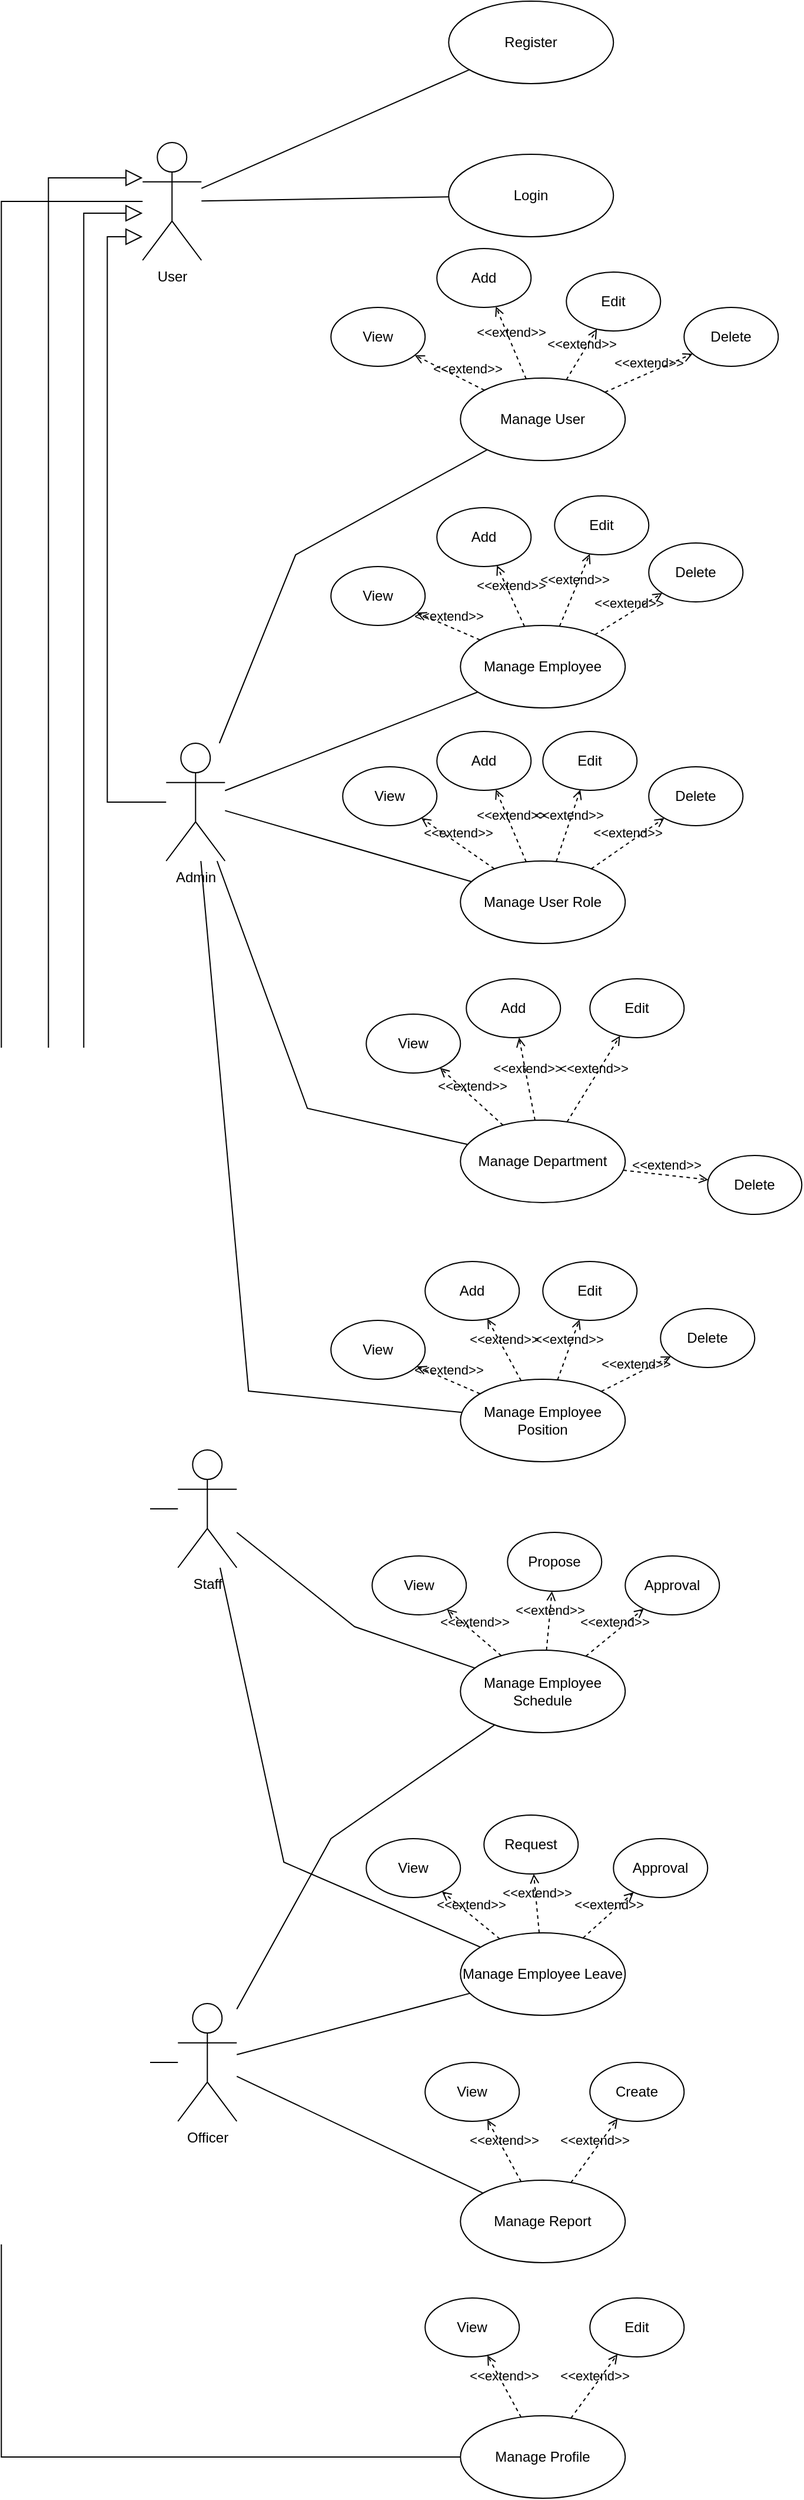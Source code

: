 <mxfile version="26.0.4" pages="3">
  <diagram name="use-case-diagram" id="xXcpw8Cwycd0y3BfpgWa">
    <mxGraphModel dx="1744" dy="2276" grid="1" gridSize="10" guides="1" tooltips="1" connect="1" arrows="1" fold="1" page="1" pageScale="1" pageWidth="850" pageHeight="1100" math="0" shadow="0">
      <root>
        <mxCell id="0" />
        <mxCell id="1" parent="0" />
        <mxCell id="fSJDlGwZ3fynIPUPDxGs-24" style="edgeStyle=none;shape=connector;rounded=0;orthogonalLoop=1;jettySize=auto;html=1;strokeColor=default;align=center;verticalAlign=middle;fontFamily=Helvetica;fontSize=11;fontColor=default;labelBackgroundColor=default;endArrow=none;endFill=0;" parent="1" source="3LhN4c879SK9sG2BPAm--1" target="3LhN4c879SK9sG2BPAm--65" edge="1">
          <mxGeometry relative="1" as="geometry">
            <Array as="points">
              <mxPoint x="340.14" y="1520" />
            </Array>
          </mxGeometry>
        </mxCell>
        <mxCell id="3LhN4c879SK9sG2BPAm--1" value="Staff" style="shape=umlActor;html=1;verticalLabelPosition=bottom;verticalAlign=top;align=center;" parent="1" vertex="1">
          <mxGeometry x="250.14" y="1170" width="50" height="100" as="geometry" />
        </mxCell>
        <mxCell id="3LhN4c879SK9sG2BPAm--2" value="Login" style="ellipse;whiteSpace=wrap;html=1;" parent="1" vertex="1">
          <mxGeometry x="480.14" y="70" width="140" height="70" as="geometry" />
        </mxCell>
        <mxCell id="3LhN4c879SK9sG2BPAm--21" style="edgeStyle=none;shape=connector;rounded=0;orthogonalLoop=1;jettySize=auto;html=1;strokeColor=default;align=center;verticalAlign=middle;fontFamily=Helvetica;fontSize=11;fontColor=default;labelBackgroundColor=default;endArrow=none;endFill=0;" parent="1" source="3LhN4c879SK9sG2BPAm--7" target="3LhN4c879SK9sG2BPAm--17" edge="1">
          <mxGeometry relative="1" as="geometry" />
        </mxCell>
        <mxCell id="fSJDlGwZ3fynIPUPDxGs-26" style="edgeStyle=orthogonalEdgeStyle;shape=connector;rounded=0;orthogonalLoop=1;jettySize=auto;html=1;strokeColor=default;align=center;verticalAlign=middle;fontFamily=Helvetica;fontSize=11;fontColor=default;labelBackgroundColor=default;endArrow=none;endFill=0;" parent="1" source="3LhN4c879SK9sG2BPAm--7" target="3LhN4c879SK9sG2BPAm--96" edge="1">
          <mxGeometry relative="1" as="geometry">
            <Array as="points">
              <mxPoint x="100.14" y="110" />
              <mxPoint x="100.14" y="2025" />
            </Array>
          </mxGeometry>
        </mxCell>
        <mxCell id="3LhN4c879SK9sG2BPAm--7" value="User" style="shape=umlActor;html=1;verticalLabelPosition=bottom;verticalAlign=top;align=center;" parent="1" vertex="1">
          <mxGeometry x="220.14" y="60" width="50" height="100" as="geometry" />
        </mxCell>
        <mxCell id="3LhN4c879SK9sG2BPAm--120" style="edgeStyle=none;shape=connector;rounded=0;orthogonalLoop=1;jettySize=auto;html=1;strokeColor=default;align=center;verticalAlign=middle;fontFamily=Helvetica;fontSize=11;fontColor=default;labelBackgroundColor=default;endArrow=none;endFill=0;" parent="1" source="3LhN4c879SK9sG2BPAm--8" target="3LhN4c879SK9sG2BPAm--22" edge="1">
          <mxGeometry relative="1" as="geometry">
            <Array as="points">
              <mxPoint x="350.14" y="410" />
            </Array>
          </mxGeometry>
        </mxCell>
        <mxCell id="3LhN4c879SK9sG2BPAm--121" style="edgeStyle=none;shape=connector;rounded=0;orthogonalLoop=1;jettySize=auto;html=1;strokeColor=default;align=center;verticalAlign=middle;fontFamily=Helvetica;fontSize=11;fontColor=default;labelBackgroundColor=default;endArrow=none;endFill=0;" parent="1" source="3LhN4c879SK9sG2BPAm--8" target="3LhN4c879SK9sG2BPAm--30" edge="1">
          <mxGeometry relative="1" as="geometry" />
        </mxCell>
        <mxCell id="3LhN4c879SK9sG2BPAm--122" style="edgeStyle=none;shape=connector;rounded=0;orthogonalLoop=1;jettySize=auto;html=1;strokeColor=default;align=center;verticalAlign=middle;fontFamily=Helvetica;fontSize=11;fontColor=default;labelBackgroundColor=default;endArrow=none;endFill=0;" parent="1" source="3LhN4c879SK9sG2BPAm--8" target="3LhN4c879SK9sG2BPAm--37" edge="1">
          <mxGeometry relative="1" as="geometry" />
        </mxCell>
        <mxCell id="3LhN4c879SK9sG2BPAm--123" style="edgeStyle=none;shape=connector;rounded=0;orthogonalLoop=1;jettySize=auto;html=1;strokeColor=default;align=center;verticalAlign=middle;fontFamily=Helvetica;fontSize=11;fontColor=default;labelBackgroundColor=default;endArrow=none;endFill=0;" parent="1" source="3LhN4c879SK9sG2BPAm--8" target="3LhN4c879SK9sG2BPAm--44" edge="1">
          <mxGeometry relative="1" as="geometry">
            <Array as="points">
              <mxPoint x="360.14" y="880" />
            </Array>
          </mxGeometry>
        </mxCell>
        <mxCell id="3LhN4c879SK9sG2BPAm--8" value="Admin" style="shape=umlActor;html=1;verticalLabelPosition=bottom;verticalAlign=top;align=center;" parent="1" vertex="1">
          <mxGeometry x="240.14" y="570" width="50" height="100" as="geometry" />
        </mxCell>
        <mxCell id="fSJDlGwZ3fynIPUPDxGs-21" style="edgeStyle=none;shape=connector;rounded=0;orthogonalLoop=1;jettySize=auto;html=1;strokeColor=default;align=center;verticalAlign=middle;fontFamily=Helvetica;fontSize=11;fontColor=default;labelBackgroundColor=default;endArrow=none;endFill=0;" parent="1" source="3LhN4c879SK9sG2BPAm--10" target="3LhN4c879SK9sG2BPAm--58" edge="1">
          <mxGeometry relative="1" as="geometry">
            <Array as="points">
              <mxPoint x="380.14" y="1500" />
            </Array>
          </mxGeometry>
        </mxCell>
        <mxCell id="fSJDlGwZ3fynIPUPDxGs-22" style="edgeStyle=none;shape=connector;rounded=0;orthogonalLoop=1;jettySize=auto;html=1;strokeColor=default;align=center;verticalAlign=middle;fontFamily=Helvetica;fontSize=11;fontColor=default;labelBackgroundColor=default;endArrow=none;endFill=0;" parent="1" source="3LhN4c879SK9sG2BPAm--10" target="3LhN4c879SK9sG2BPAm--65" edge="1">
          <mxGeometry relative="1" as="geometry" />
        </mxCell>
        <mxCell id="fSJDlGwZ3fynIPUPDxGs-23" style="edgeStyle=none;shape=connector;rounded=0;orthogonalLoop=1;jettySize=auto;html=1;strokeColor=default;align=center;verticalAlign=middle;fontFamily=Helvetica;fontSize=11;fontColor=default;labelBackgroundColor=default;endArrow=none;endFill=0;" parent="1" source="3LhN4c879SK9sG2BPAm--10" target="3LhN4c879SK9sG2BPAm--73" edge="1">
          <mxGeometry relative="1" as="geometry" />
        </mxCell>
        <mxCell id="3LhN4c879SK9sG2BPAm--10" value="Officer" style="shape=umlActor;html=1;verticalLabelPosition=bottom;verticalAlign=top;align=center;" parent="1" vertex="1">
          <mxGeometry x="250.14" y="1640" width="50" height="100" as="geometry" />
        </mxCell>
        <mxCell id="3LhN4c879SK9sG2BPAm--11" value="" style="edgeStyle=orthogonalEdgeStyle;html=1;endSize=12;endArrow=block;endFill=0;rounded=0;" parent="1" source="3LhN4c879SK9sG2BPAm--8" target="3LhN4c879SK9sG2BPAm--7" edge="1">
          <mxGeometry width="160" relative="1" as="geometry">
            <mxPoint x="460.14" y="370" as="sourcePoint" />
            <mxPoint x="310.14" y="170" as="targetPoint" />
            <Array as="points">
              <mxPoint x="190.14" y="620" />
              <mxPoint x="190.14" y="140" />
            </Array>
          </mxGeometry>
        </mxCell>
        <mxCell id="3LhN4c879SK9sG2BPAm--12" value="" style="edgeStyle=orthogonalEdgeStyle;html=1;endSize=12;endArrow=block;endFill=0;rounded=0;" parent="1" source="3LhN4c879SK9sG2BPAm--10" target="3LhN4c879SK9sG2BPAm--7" edge="1">
          <mxGeometry width="160" relative="1" as="geometry">
            <mxPoint x="260.14" y="233" as="sourcePoint" />
            <mxPoint x="220.14" y="240" as="targetPoint" />
            <Array as="points">
              <mxPoint x="140.14" y="1690" />
              <mxPoint x="140.14" y="90" />
            </Array>
          </mxGeometry>
        </mxCell>
        <mxCell id="3LhN4c879SK9sG2BPAm--13" value="" style="edgeStyle=orthogonalEdgeStyle;html=1;endSize=12;endArrow=block;endFill=0;rounded=0;" parent="1" source="3LhN4c879SK9sG2BPAm--1" target="3LhN4c879SK9sG2BPAm--7" edge="1">
          <mxGeometry width="160" relative="1" as="geometry">
            <mxPoint x="270.14" y="243" as="sourcePoint" />
            <mxPoint x="340.14" y="230" as="targetPoint" />
            <Array as="points">
              <mxPoint x="170.14" y="1220" />
              <mxPoint x="170.14" y="120" />
            </Array>
          </mxGeometry>
        </mxCell>
        <mxCell id="3LhN4c879SK9sG2BPAm--17" value="Register" style="ellipse;whiteSpace=wrap;html=1;" parent="1" vertex="1">
          <mxGeometry x="480.14" y="-60" width="140" height="70" as="geometry" />
        </mxCell>
        <mxCell id="3LhN4c879SK9sG2BPAm--22" value="Manage User" style="ellipse;whiteSpace=wrap;html=1;" parent="1" vertex="1">
          <mxGeometry x="490.14" y="260" width="140" height="70" as="geometry" />
        </mxCell>
        <mxCell id="3LhN4c879SK9sG2BPAm--30" value="Manage Employee" style="ellipse;whiteSpace=wrap;html=1;" parent="1" vertex="1">
          <mxGeometry x="490.14" y="470" width="140" height="70" as="geometry" />
        </mxCell>
        <mxCell id="3LhN4c879SK9sG2BPAm--31" value="Add" style="ellipse;whiteSpace=wrap;html=1;" parent="1" vertex="1">
          <mxGeometry x="470.14" y="370" width="80" height="50" as="geometry" />
        </mxCell>
        <mxCell id="3LhN4c879SK9sG2BPAm--32" value="Edit" style="ellipse;whiteSpace=wrap;html=1;" parent="1" vertex="1">
          <mxGeometry x="570.14" y="360" width="80" height="50" as="geometry" />
        </mxCell>
        <mxCell id="3LhN4c879SK9sG2BPAm--33" value="Delete" style="ellipse;whiteSpace=wrap;html=1;" parent="1" vertex="1">
          <mxGeometry x="650.14" y="400" width="80" height="50" as="geometry" />
        </mxCell>
        <mxCell id="3LhN4c879SK9sG2BPAm--34" value="&amp;lt;&amp;lt;extend&amp;gt;&amp;gt;" style="html=1;verticalAlign=bottom;labelBackgroundColor=none;endArrow=open;endFill=0;dashed=1;rounded=0;strokeColor=default;align=center;fontFamily=Helvetica;fontSize=11;fontColor=default;" parent="1" source="3LhN4c879SK9sG2BPAm--30" target="3LhN4c879SK9sG2BPAm--31" edge="1">
          <mxGeometry width="160" relative="1" as="geometry">
            <mxPoint x="470.14" y="470" as="sourcePoint" />
            <mxPoint x="630.14" y="470" as="targetPoint" />
          </mxGeometry>
        </mxCell>
        <mxCell id="3LhN4c879SK9sG2BPAm--35" value="&amp;lt;&amp;lt;extend&amp;gt;&amp;gt;" style="html=1;verticalAlign=bottom;labelBackgroundColor=none;endArrow=open;endFill=0;dashed=1;rounded=0;strokeColor=default;align=center;fontFamily=Helvetica;fontSize=11;fontColor=default;" parent="1" source="3LhN4c879SK9sG2BPAm--30" target="3LhN4c879SK9sG2BPAm--32" edge="1">
          <mxGeometry width="160" relative="1" as="geometry">
            <mxPoint x="536.14" y="484" as="sourcePoint" />
            <mxPoint x="493.14" y="446" as="targetPoint" />
          </mxGeometry>
        </mxCell>
        <mxCell id="3LhN4c879SK9sG2BPAm--36" value="&amp;lt;&amp;lt;extend&amp;gt;&amp;gt;" style="html=1;verticalAlign=bottom;labelBackgroundColor=none;endArrow=open;endFill=0;dashed=1;rounded=0;strokeColor=default;align=center;fontFamily=Helvetica;fontSize=11;fontColor=default;" parent="1" source="3LhN4c879SK9sG2BPAm--30" target="3LhN4c879SK9sG2BPAm--33" edge="1">
          <mxGeometry width="160" relative="1" as="geometry">
            <mxPoint x="546.14" y="494" as="sourcePoint" />
            <mxPoint x="503.14" y="456" as="targetPoint" />
          </mxGeometry>
        </mxCell>
        <mxCell id="3LhN4c879SK9sG2BPAm--37" value="Manage User Role" style="ellipse;whiteSpace=wrap;html=1;" parent="1" vertex="1">
          <mxGeometry x="490.14" y="670" width="140" height="70" as="geometry" />
        </mxCell>
        <mxCell id="3LhN4c879SK9sG2BPAm--38" value="Add" style="ellipse;whiteSpace=wrap;html=1;" parent="1" vertex="1">
          <mxGeometry x="470.14" y="560" width="80" height="50" as="geometry" />
        </mxCell>
        <mxCell id="3LhN4c879SK9sG2BPAm--39" value="Edit" style="ellipse;whiteSpace=wrap;html=1;" parent="1" vertex="1">
          <mxGeometry x="560.14" y="560" width="80" height="50" as="geometry" />
        </mxCell>
        <mxCell id="3LhN4c879SK9sG2BPAm--40" value="Delete" style="ellipse;whiteSpace=wrap;html=1;" parent="1" vertex="1">
          <mxGeometry x="650.14" y="590" width="80" height="50" as="geometry" />
        </mxCell>
        <mxCell id="3LhN4c879SK9sG2BPAm--41" value="&amp;lt;&amp;lt;extend&amp;gt;&amp;gt;" style="html=1;verticalAlign=bottom;labelBackgroundColor=none;endArrow=open;endFill=0;dashed=1;rounded=0;strokeColor=default;align=center;fontFamily=Helvetica;fontSize=11;fontColor=default;" parent="1" source="3LhN4c879SK9sG2BPAm--37" target="3LhN4c879SK9sG2BPAm--38" edge="1">
          <mxGeometry width="160" relative="1" as="geometry">
            <mxPoint x="470.14" y="670" as="sourcePoint" />
            <mxPoint x="630.14" y="670" as="targetPoint" />
          </mxGeometry>
        </mxCell>
        <mxCell id="3LhN4c879SK9sG2BPAm--42" value="&amp;lt;&amp;lt;extend&amp;gt;&amp;gt;" style="html=1;verticalAlign=bottom;labelBackgroundColor=none;endArrow=open;endFill=0;dashed=1;rounded=0;strokeColor=default;align=center;fontFamily=Helvetica;fontSize=11;fontColor=default;" parent="1" source="3LhN4c879SK9sG2BPAm--37" target="3LhN4c879SK9sG2BPAm--39" edge="1">
          <mxGeometry width="160" relative="1" as="geometry">
            <mxPoint x="536.14" y="684" as="sourcePoint" />
            <mxPoint x="493.14" y="646" as="targetPoint" />
          </mxGeometry>
        </mxCell>
        <mxCell id="3LhN4c879SK9sG2BPAm--43" value="&amp;lt;&amp;lt;extend&amp;gt;&amp;gt;" style="html=1;verticalAlign=bottom;labelBackgroundColor=none;endArrow=open;endFill=0;dashed=1;rounded=0;strokeColor=default;align=center;fontFamily=Helvetica;fontSize=11;fontColor=default;" parent="1" source="3LhN4c879SK9sG2BPAm--37" target="3LhN4c879SK9sG2BPAm--40" edge="1">
          <mxGeometry width="160" relative="1" as="geometry">
            <mxPoint x="546.14" y="694" as="sourcePoint" />
            <mxPoint x="503.14" y="656" as="targetPoint" />
          </mxGeometry>
        </mxCell>
        <mxCell id="3LhN4c879SK9sG2BPAm--44" value="Manage Department" style="ellipse;whiteSpace=wrap;html=1;" parent="1" vertex="1">
          <mxGeometry x="490.14" y="890" width="140" height="70" as="geometry" />
        </mxCell>
        <mxCell id="3LhN4c879SK9sG2BPAm--45" value="Add" style="ellipse;whiteSpace=wrap;html=1;" parent="1" vertex="1">
          <mxGeometry x="495.14" y="770" width="80" height="50" as="geometry" />
        </mxCell>
        <mxCell id="3LhN4c879SK9sG2BPAm--46" value="Edit" style="ellipse;whiteSpace=wrap;html=1;" parent="1" vertex="1">
          <mxGeometry x="600.14" y="770" width="80" height="50" as="geometry" />
        </mxCell>
        <mxCell id="3LhN4c879SK9sG2BPAm--47" value="Delete" style="ellipse;whiteSpace=wrap;html=1;" parent="1" vertex="1">
          <mxGeometry x="700.14" y="920" width="80" height="50" as="geometry" />
        </mxCell>
        <mxCell id="3LhN4c879SK9sG2BPAm--48" value="&amp;lt;&amp;lt;extend&amp;gt;&amp;gt;" style="html=1;verticalAlign=bottom;labelBackgroundColor=none;endArrow=open;endFill=0;dashed=1;rounded=0;strokeColor=default;align=center;fontFamily=Helvetica;fontSize=11;fontColor=default;" parent="1" source="3LhN4c879SK9sG2BPAm--44" target="3LhN4c879SK9sG2BPAm--45" edge="1">
          <mxGeometry width="160" relative="1" as="geometry">
            <mxPoint x="470.14" y="890" as="sourcePoint" />
            <mxPoint x="630.14" y="890" as="targetPoint" />
          </mxGeometry>
        </mxCell>
        <mxCell id="3LhN4c879SK9sG2BPAm--49" value="&amp;lt;&amp;lt;extend&amp;gt;&amp;gt;" style="html=1;verticalAlign=bottom;labelBackgroundColor=none;endArrow=open;endFill=0;dashed=1;rounded=0;strokeColor=default;align=center;fontFamily=Helvetica;fontSize=11;fontColor=default;" parent="1" source="3LhN4c879SK9sG2BPAm--44" target="3LhN4c879SK9sG2BPAm--46" edge="1">
          <mxGeometry width="160" relative="1" as="geometry">
            <mxPoint x="536.14" y="904" as="sourcePoint" />
            <mxPoint x="493.14" y="866" as="targetPoint" />
          </mxGeometry>
        </mxCell>
        <mxCell id="3LhN4c879SK9sG2BPAm--50" value="&amp;lt;&amp;lt;extend&amp;gt;&amp;gt;" style="html=1;verticalAlign=bottom;labelBackgroundColor=none;endArrow=open;endFill=0;dashed=1;rounded=0;strokeColor=default;align=center;fontFamily=Helvetica;fontSize=11;fontColor=default;" parent="1" source="3LhN4c879SK9sG2BPAm--44" target="3LhN4c879SK9sG2BPAm--47" edge="1">
          <mxGeometry width="160" relative="1" as="geometry">
            <mxPoint x="546.14" y="914" as="sourcePoint" />
            <mxPoint x="503.14" y="876" as="targetPoint" />
          </mxGeometry>
        </mxCell>
        <mxCell id="3LhN4c879SK9sG2BPAm--51" value="Manage Employee Position" style="ellipse;whiteSpace=wrap;html=1;" parent="1" vertex="1">
          <mxGeometry x="490.14" y="1110" width="140" height="70" as="geometry" />
        </mxCell>
        <mxCell id="3LhN4c879SK9sG2BPAm--52" value="Add" style="ellipse;whiteSpace=wrap;html=1;" parent="1" vertex="1">
          <mxGeometry x="460.14" y="1010" width="80" height="50" as="geometry" />
        </mxCell>
        <mxCell id="3LhN4c879SK9sG2BPAm--53" value="Edit" style="ellipse;whiteSpace=wrap;html=1;" parent="1" vertex="1">
          <mxGeometry x="560.14" y="1010" width="80" height="50" as="geometry" />
        </mxCell>
        <mxCell id="3LhN4c879SK9sG2BPAm--54" value="Delete" style="ellipse;whiteSpace=wrap;html=1;" parent="1" vertex="1">
          <mxGeometry x="660.14" y="1050" width="80" height="50" as="geometry" />
        </mxCell>
        <mxCell id="3LhN4c879SK9sG2BPAm--55" value="&amp;lt;&amp;lt;extend&amp;gt;&amp;gt;" style="html=1;verticalAlign=bottom;labelBackgroundColor=none;endArrow=open;endFill=0;dashed=1;rounded=0;strokeColor=default;align=center;fontFamily=Helvetica;fontSize=11;fontColor=default;" parent="1" source="3LhN4c879SK9sG2BPAm--51" target="3LhN4c879SK9sG2BPAm--52" edge="1">
          <mxGeometry width="160" relative="1" as="geometry">
            <mxPoint x="470.14" y="1110" as="sourcePoint" />
            <mxPoint x="630.14" y="1110" as="targetPoint" />
          </mxGeometry>
        </mxCell>
        <mxCell id="3LhN4c879SK9sG2BPAm--56" value="&amp;lt;&amp;lt;extend&amp;gt;&amp;gt;" style="html=1;verticalAlign=bottom;labelBackgroundColor=none;endArrow=open;endFill=0;dashed=1;rounded=0;strokeColor=default;align=center;fontFamily=Helvetica;fontSize=11;fontColor=default;" parent="1" source="3LhN4c879SK9sG2BPAm--51" target="3LhN4c879SK9sG2BPAm--53" edge="1">
          <mxGeometry width="160" relative="1" as="geometry">
            <mxPoint x="536.14" y="1124" as="sourcePoint" />
            <mxPoint x="493.14" y="1086" as="targetPoint" />
          </mxGeometry>
        </mxCell>
        <mxCell id="3LhN4c879SK9sG2BPAm--57" value="&amp;lt;&amp;lt;extend&amp;gt;&amp;gt;" style="html=1;verticalAlign=bottom;labelBackgroundColor=none;endArrow=open;endFill=0;dashed=1;rounded=0;strokeColor=default;align=center;fontFamily=Helvetica;fontSize=11;fontColor=default;" parent="1" source="3LhN4c879SK9sG2BPAm--51" target="3LhN4c879SK9sG2BPAm--54" edge="1">
          <mxGeometry width="160" relative="1" as="geometry">
            <mxPoint x="546.14" y="1134" as="sourcePoint" />
            <mxPoint x="503.14" y="1096" as="targetPoint" />
          </mxGeometry>
        </mxCell>
        <mxCell id="3LhN4c879SK9sG2BPAm--58" value="Manage Employee Schedule" style="ellipse;whiteSpace=wrap;html=1;" parent="1" vertex="1">
          <mxGeometry x="490.14" y="1340" width="140" height="70" as="geometry" />
        </mxCell>
        <mxCell id="3LhN4c879SK9sG2BPAm--59" value="Propose" style="ellipse;whiteSpace=wrap;html=1;" parent="1" vertex="1">
          <mxGeometry x="530.14" y="1240" width="80" height="50" as="geometry" />
        </mxCell>
        <mxCell id="3LhN4c879SK9sG2BPAm--60" value="Approval" style="ellipse;whiteSpace=wrap;html=1;" parent="1" vertex="1">
          <mxGeometry x="630.14" y="1260" width="80" height="50" as="geometry" />
        </mxCell>
        <mxCell id="3LhN4c879SK9sG2BPAm--62" value="&amp;lt;&amp;lt;extend&amp;gt;&amp;gt;" style="html=1;verticalAlign=bottom;labelBackgroundColor=none;endArrow=open;endFill=0;dashed=1;rounded=0;strokeColor=default;align=center;fontFamily=Helvetica;fontSize=11;fontColor=default;" parent="1" source="3LhN4c879SK9sG2BPAm--58" target="3LhN4c879SK9sG2BPAm--59" edge="1">
          <mxGeometry width="160" relative="1" as="geometry">
            <mxPoint x="470.14" y="1340" as="sourcePoint" />
            <mxPoint x="630.14" y="1340" as="targetPoint" />
          </mxGeometry>
        </mxCell>
        <mxCell id="3LhN4c879SK9sG2BPAm--63" value="&amp;lt;&amp;lt;extend&amp;gt;&amp;gt;" style="html=1;verticalAlign=bottom;labelBackgroundColor=none;endArrow=open;endFill=0;dashed=1;rounded=0;strokeColor=default;align=center;fontFamily=Helvetica;fontSize=11;fontColor=default;" parent="1" source="3LhN4c879SK9sG2BPAm--58" target="3LhN4c879SK9sG2BPAm--60" edge="1">
          <mxGeometry width="160" relative="1" as="geometry">
            <mxPoint x="536.14" y="1354" as="sourcePoint" />
            <mxPoint x="493.14" y="1316" as="targetPoint" />
          </mxGeometry>
        </mxCell>
        <mxCell id="3LhN4c879SK9sG2BPAm--65" value="Manage Employee Leave" style="ellipse;whiteSpace=wrap;html=1;" parent="1" vertex="1">
          <mxGeometry x="490.14" y="1580" width="140" height="70" as="geometry" />
        </mxCell>
        <mxCell id="3LhN4c879SK9sG2BPAm--66" value="Request" style="ellipse;whiteSpace=wrap;html=1;" parent="1" vertex="1">
          <mxGeometry x="510.14" y="1480" width="80" height="50" as="geometry" />
        </mxCell>
        <mxCell id="3LhN4c879SK9sG2BPAm--67" value="Approval" style="ellipse;whiteSpace=wrap;html=1;" parent="1" vertex="1">
          <mxGeometry x="620.14" y="1500" width="80" height="50" as="geometry" />
        </mxCell>
        <mxCell id="3LhN4c879SK9sG2BPAm--69" value="&amp;lt;&amp;lt;extend&amp;gt;&amp;gt;" style="html=1;verticalAlign=bottom;labelBackgroundColor=none;endArrow=open;endFill=0;dashed=1;rounded=0;strokeColor=default;align=center;fontFamily=Helvetica;fontSize=11;fontColor=default;" parent="1" source="3LhN4c879SK9sG2BPAm--65" target="3LhN4c879SK9sG2BPAm--66" edge="1">
          <mxGeometry width="160" relative="1" as="geometry">
            <mxPoint x="470.14" y="1580" as="sourcePoint" />
            <mxPoint x="630.14" y="1580" as="targetPoint" />
          </mxGeometry>
        </mxCell>
        <mxCell id="3LhN4c879SK9sG2BPAm--70" value="&amp;lt;&amp;lt;extend&amp;gt;&amp;gt;" style="html=1;verticalAlign=bottom;labelBackgroundColor=none;endArrow=open;endFill=0;dashed=1;rounded=0;strokeColor=default;align=center;fontFamily=Helvetica;fontSize=11;fontColor=default;" parent="1" source="3LhN4c879SK9sG2BPAm--65" target="3LhN4c879SK9sG2BPAm--67" edge="1">
          <mxGeometry width="160" relative="1" as="geometry">
            <mxPoint x="536.14" y="1594" as="sourcePoint" />
            <mxPoint x="493.14" y="1556" as="targetPoint" />
          </mxGeometry>
        </mxCell>
        <mxCell id="3LhN4c879SK9sG2BPAm--73" value="Manage Report" style="ellipse;whiteSpace=wrap;html=1;" parent="1" vertex="1">
          <mxGeometry x="490.14" y="1790" width="140" height="70" as="geometry" />
        </mxCell>
        <mxCell id="3LhN4c879SK9sG2BPAm--74" value="Create" style="ellipse;whiteSpace=wrap;html=1;" parent="1" vertex="1">
          <mxGeometry x="600.14" y="1690" width="80" height="50" as="geometry" />
        </mxCell>
        <mxCell id="3LhN4c879SK9sG2BPAm--76" value="&amp;lt;&amp;lt;extend&amp;gt;&amp;gt;" style="html=1;verticalAlign=bottom;labelBackgroundColor=none;endArrow=open;endFill=0;dashed=1;rounded=0;strokeColor=default;align=center;fontFamily=Helvetica;fontSize=11;fontColor=default;" parent="1" source="3LhN4c879SK9sG2BPAm--73" target="3LhN4c879SK9sG2BPAm--74" edge="1">
          <mxGeometry width="160" relative="1" as="geometry">
            <mxPoint x="470.14" y="1790" as="sourcePoint" />
            <mxPoint x="630.14" y="1790" as="targetPoint" />
          </mxGeometry>
        </mxCell>
        <mxCell id="3LhN4c879SK9sG2BPAm--80" value="View" style="ellipse;whiteSpace=wrap;html=1;" parent="1" vertex="1">
          <mxGeometry x="415.14" y="1260" width="80" height="50" as="geometry" />
        </mxCell>
        <mxCell id="3LhN4c879SK9sG2BPAm--81" value="&amp;lt;&amp;lt;extend&amp;gt;&amp;gt;" style="html=1;verticalAlign=bottom;labelBackgroundColor=none;endArrow=open;endFill=0;dashed=1;rounded=0;strokeColor=default;align=center;fontFamily=Helvetica;fontSize=11;fontColor=default;" parent="1" source="3LhN4c879SK9sG2BPAm--58" target="3LhN4c879SK9sG2BPAm--80" edge="1">
          <mxGeometry width="160" relative="1" as="geometry">
            <mxPoint x="455.14" y="1371" as="sourcePoint" />
            <mxPoint x="540.14" y="1370" as="targetPoint" />
          </mxGeometry>
        </mxCell>
        <mxCell id="3LhN4c879SK9sG2BPAm--84" value="View" style="ellipse;whiteSpace=wrap;html=1;" parent="1" vertex="1">
          <mxGeometry x="380.14" y="420" width="80" height="50" as="geometry" />
        </mxCell>
        <mxCell id="3LhN4c879SK9sG2BPAm--85" value="&amp;lt;&amp;lt;extend&amp;gt;&amp;gt;" style="html=1;verticalAlign=bottom;labelBackgroundColor=none;endArrow=open;endFill=0;dashed=1;rounded=0;strokeColor=default;align=center;fontFamily=Helvetica;fontSize=11;fontColor=default;" parent="1" source="3LhN4c879SK9sG2BPAm--30" target="3LhN4c879SK9sG2BPAm--84" edge="1">
          <mxGeometry width="160" relative="1" as="geometry">
            <mxPoint x="490.14" y="540" as="sourcePoint" />
            <mxPoint x="594.14" y="536" as="targetPoint" />
          </mxGeometry>
        </mxCell>
        <mxCell id="3LhN4c879SK9sG2BPAm--86" value="View" style="ellipse;whiteSpace=wrap;html=1;" parent="1" vertex="1">
          <mxGeometry x="390.14" y="590" width="80" height="50" as="geometry" />
        </mxCell>
        <mxCell id="3LhN4c879SK9sG2BPAm--87" value="&amp;lt;&amp;lt;extend&amp;gt;&amp;gt;" style="html=1;verticalAlign=bottom;labelBackgroundColor=none;endArrow=open;endFill=0;dashed=1;rounded=0;strokeColor=default;align=center;fontFamily=Helvetica;fontSize=11;fontColor=default;" parent="1" source="3LhN4c879SK9sG2BPAm--37" target="3LhN4c879SK9sG2BPAm--86" edge="1">
          <mxGeometry width="160" relative="1" as="geometry">
            <mxPoint x="466.14" y="701" as="sourcePoint" />
            <mxPoint x="550.14" y="700" as="targetPoint" />
          </mxGeometry>
        </mxCell>
        <mxCell id="3LhN4c879SK9sG2BPAm--88" value="View" style="ellipse;whiteSpace=wrap;html=1;" parent="1" vertex="1">
          <mxGeometry x="410.14" y="800" width="80" height="50" as="geometry" />
        </mxCell>
        <mxCell id="3LhN4c879SK9sG2BPAm--89" value="&amp;lt;&amp;lt;extend&amp;gt;&amp;gt;" style="html=1;verticalAlign=bottom;labelBackgroundColor=none;endArrow=open;endFill=0;dashed=1;rounded=0;strokeColor=default;align=center;fontFamily=Helvetica;fontSize=11;fontColor=default;" parent="1" source="3LhN4c879SK9sG2BPAm--44" target="3LhN4c879SK9sG2BPAm--88" edge="1">
          <mxGeometry width="160" relative="1" as="geometry">
            <mxPoint x="550.14" y="901" as="sourcePoint" />
            <mxPoint x="524.14" y="858" as="targetPoint" />
          </mxGeometry>
        </mxCell>
        <mxCell id="3LhN4c879SK9sG2BPAm--90" value="View" style="ellipse;whiteSpace=wrap;html=1;" parent="1" vertex="1">
          <mxGeometry x="380.14" y="1060" width="80" height="50" as="geometry" />
        </mxCell>
        <mxCell id="3LhN4c879SK9sG2BPAm--91" value="&amp;lt;&amp;lt;extend&amp;gt;&amp;gt;" style="html=1;verticalAlign=bottom;labelBackgroundColor=none;endArrow=open;endFill=0;dashed=1;rounded=0;strokeColor=default;align=center;fontFamily=Helvetica;fontSize=11;fontColor=default;" parent="1" source="3LhN4c879SK9sG2BPAm--51" target="3LhN4c879SK9sG2BPAm--90" edge="1">
          <mxGeometry width="160" relative="1" as="geometry">
            <mxPoint x="552.14" y="1121" as="sourcePoint" />
            <mxPoint x="523.14" y="1069" as="targetPoint" />
          </mxGeometry>
        </mxCell>
        <mxCell id="3LhN4c879SK9sG2BPAm--92" value="View" style="ellipse;whiteSpace=wrap;html=1;" parent="1" vertex="1">
          <mxGeometry x="410.14" y="1500" width="80" height="50" as="geometry" />
        </mxCell>
        <mxCell id="3LhN4c879SK9sG2BPAm--93" value="&amp;lt;&amp;lt;extend&amp;gt;&amp;gt;" style="html=1;verticalAlign=bottom;labelBackgroundColor=none;endArrow=open;endFill=0;dashed=1;rounded=0;strokeColor=default;align=center;fontFamily=Helvetica;fontSize=11;fontColor=default;" parent="1" source="3LhN4c879SK9sG2BPAm--65" target="3LhN4c879SK9sG2BPAm--92" edge="1">
          <mxGeometry width="160" relative="1" as="geometry">
            <mxPoint x="447.14" y="1580" as="sourcePoint" />
            <mxPoint x="520.14" y="1580" as="targetPoint" />
          </mxGeometry>
        </mxCell>
        <mxCell id="3LhN4c879SK9sG2BPAm--94" value="View" style="ellipse;whiteSpace=wrap;html=1;" parent="1" vertex="1">
          <mxGeometry x="460.14" y="1690" width="80" height="50" as="geometry" />
        </mxCell>
        <mxCell id="3LhN4c879SK9sG2BPAm--95" value="&amp;lt;&amp;lt;extend&amp;gt;&amp;gt;" style="html=1;verticalAlign=bottom;labelBackgroundColor=none;endArrow=open;endFill=0;dashed=1;rounded=0;strokeColor=default;align=center;fontFamily=Helvetica;fontSize=11;fontColor=default;" parent="1" source="3LhN4c879SK9sG2BPAm--73" target="3LhN4c879SK9sG2BPAm--94" edge="1">
          <mxGeometry width="160" relative="1" as="geometry">
            <mxPoint x="594.14" y="1802" as="sourcePoint" />
            <mxPoint x="633.14" y="1748" as="targetPoint" />
          </mxGeometry>
        </mxCell>
        <mxCell id="3LhN4c879SK9sG2BPAm--96" value="Manage Profile" style="ellipse;whiteSpace=wrap;html=1;" parent="1" vertex="1">
          <mxGeometry x="490.14" y="1990" width="140" height="70" as="geometry" />
        </mxCell>
        <mxCell id="3LhN4c879SK9sG2BPAm--97" value="Edit" style="ellipse;whiteSpace=wrap;html=1;" parent="1" vertex="1">
          <mxGeometry x="600.14" y="1890" width="80" height="50" as="geometry" />
        </mxCell>
        <mxCell id="3LhN4c879SK9sG2BPAm--98" value="&amp;lt;&amp;lt;extend&amp;gt;&amp;gt;" style="html=1;verticalAlign=bottom;labelBackgroundColor=none;endArrow=open;endFill=0;dashed=1;rounded=0;strokeColor=default;align=center;fontFamily=Helvetica;fontSize=11;fontColor=default;" parent="1" source="3LhN4c879SK9sG2BPAm--96" target="3LhN4c879SK9sG2BPAm--97" edge="1">
          <mxGeometry width="160" relative="1" as="geometry">
            <mxPoint x="470.14" y="1990" as="sourcePoint" />
            <mxPoint x="630.14" y="1990" as="targetPoint" />
          </mxGeometry>
        </mxCell>
        <mxCell id="3LhN4c879SK9sG2BPAm--99" value="View" style="ellipse;whiteSpace=wrap;html=1;" parent="1" vertex="1">
          <mxGeometry x="460.14" y="1890" width="80" height="50" as="geometry" />
        </mxCell>
        <mxCell id="3LhN4c879SK9sG2BPAm--100" value="&amp;lt;&amp;lt;extend&amp;gt;&amp;gt;" style="html=1;verticalAlign=bottom;labelBackgroundColor=none;endArrow=open;endFill=0;dashed=1;rounded=0;strokeColor=default;align=center;fontFamily=Helvetica;fontSize=11;fontColor=default;" parent="1" source="3LhN4c879SK9sG2BPAm--96" target="3LhN4c879SK9sG2BPAm--99" edge="1">
          <mxGeometry width="160" relative="1" as="geometry">
            <mxPoint x="594.14" y="2002" as="sourcePoint" />
            <mxPoint x="633.14" y="1948" as="targetPoint" />
          </mxGeometry>
        </mxCell>
        <mxCell id="fSJDlGwZ3fynIPUPDxGs-1" value="" style="endArrow=none;html=1;rounded=0;" parent="1" source="3LhN4c879SK9sG2BPAm--2" target="3LhN4c879SK9sG2BPAm--7" edge="1">
          <mxGeometry width="50" height="50" relative="1" as="geometry">
            <mxPoint x="420.14" y="370" as="sourcePoint" />
            <mxPoint x="470.14" y="320" as="targetPoint" />
          </mxGeometry>
        </mxCell>
        <mxCell id="fSJDlGwZ3fynIPUPDxGs-11" value="Add" style="ellipse;whiteSpace=wrap;html=1;" parent="1" vertex="1">
          <mxGeometry x="470.14" y="150" width="80" height="50" as="geometry" />
        </mxCell>
        <mxCell id="fSJDlGwZ3fynIPUPDxGs-12" value="Edit" style="ellipse;whiteSpace=wrap;html=1;" parent="1" vertex="1">
          <mxGeometry x="580.14" y="170" width="80" height="50" as="geometry" />
        </mxCell>
        <mxCell id="fSJDlGwZ3fynIPUPDxGs-13" value="Delete" style="ellipse;whiteSpace=wrap;html=1;" parent="1" vertex="1">
          <mxGeometry x="680.14" y="200" width="80" height="50" as="geometry" />
        </mxCell>
        <mxCell id="fSJDlGwZ3fynIPUPDxGs-14" value="&amp;lt;&amp;lt;extend&amp;gt;&amp;gt;" style="html=1;verticalAlign=bottom;labelBackgroundColor=none;endArrow=open;endFill=0;dashed=1;rounded=0;strokeColor=default;align=center;fontFamily=Helvetica;fontSize=11;fontColor=default;" parent="1" source="3LhN4c879SK9sG2BPAm--22" target="fSJDlGwZ3fynIPUPDxGs-11" edge="1">
          <mxGeometry width="160" relative="1" as="geometry">
            <mxPoint x="562.14" y="281" as="sourcePoint" />
            <mxPoint x="650.14" y="280" as="targetPoint" />
          </mxGeometry>
        </mxCell>
        <mxCell id="fSJDlGwZ3fynIPUPDxGs-15" value="&amp;lt;&amp;lt;extend&amp;gt;&amp;gt;" style="html=1;verticalAlign=bottom;labelBackgroundColor=none;endArrow=open;endFill=0;dashed=1;rounded=0;strokeColor=default;align=center;fontFamily=Helvetica;fontSize=11;fontColor=default;" parent="1" source="3LhN4c879SK9sG2BPAm--22" target="fSJDlGwZ3fynIPUPDxGs-12" edge="1">
          <mxGeometry width="160" relative="1" as="geometry">
            <mxPoint x="590.14" y="280" as="sourcePoint" />
            <mxPoint x="513.14" y="256" as="targetPoint" />
          </mxGeometry>
        </mxCell>
        <mxCell id="fSJDlGwZ3fynIPUPDxGs-16" value="&amp;lt;&amp;lt;extend&amp;gt;&amp;gt;" style="html=1;verticalAlign=bottom;labelBackgroundColor=none;endArrow=open;endFill=0;dashed=1;rounded=0;strokeColor=default;align=center;fontFamily=Helvetica;fontSize=11;fontColor=default;" parent="1" source="3LhN4c879SK9sG2BPAm--22" target="fSJDlGwZ3fynIPUPDxGs-13" edge="1">
          <mxGeometry width="160" relative="1" as="geometry">
            <mxPoint x="628.14" y="289" as="sourcePoint" />
            <mxPoint x="523.14" y="266" as="targetPoint" />
          </mxGeometry>
        </mxCell>
        <mxCell id="fSJDlGwZ3fynIPUPDxGs-17" value="View" style="ellipse;whiteSpace=wrap;html=1;" parent="1" vertex="1">
          <mxGeometry x="380.14" y="200" width="80" height="50" as="geometry" />
        </mxCell>
        <mxCell id="fSJDlGwZ3fynIPUPDxGs-18" value="&amp;lt;&amp;lt;extend&amp;gt;&amp;gt;" style="html=1;verticalAlign=bottom;labelBackgroundColor=none;endArrow=open;endFill=0;dashed=1;rounded=0;strokeColor=default;align=center;fontFamily=Helvetica;fontSize=11;fontColor=default;" parent="1" source="3LhN4c879SK9sG2BPAm--22" target="fSJDlGwZ3fynIPUPDxGs-17" edge="1">
          <mxGeometry x="-0.482" y="-2" width="160" relative="1" as="geometry">
            <mxPoint x="532.14" y="289" as="sourcePoint" />
            <mxPoint x="590.14" y="330" as="targetPoint" />
            <mxPoint as="offset" />
          </mxGeometry>
        </mxCell>
        <mxCell id="fSJDlGwZ3fynIPUPDxGs-19" style="edgeStyle=none;shape=connector;rounded=0;orthogonalLoop=1;jettySize=auto;html=1;strokeColor=default;align=center;verticalAlign=middle;fontFamily=Helvetica;fontSize=11;fontColor=default;labelBackgroundColor=default;endArrow=none;endFill=0;" parent="1" source="3LhN4c879SK9sG2BPAm--8" target="3LhN4c879SK9sG2BPAm--51" edge="1">
          <mxGeometry relative="1" as="geometry">
            <Array as="points">
              <mxPoint x="310.14" y="1120" />
            </Array>
            <mxPoint x="293.14" y="680" as="sourcePoint" />
            <mxPoint x="506.14" y="921" as="targetPoint" />
          </mxGeometry>
        </mxCell>
        <mxCell id="fSJDlGwZ3fynIPUPDxGs-20" style="rounded=0;orthogonalLoop=1;jettySize=auto;html=1;endArrow=none;endFill=0;" parent="1" source="3LhN4c879SK9sG2BPAm--1" target="3LhN4c879SK9sG2BPAm--58" edge="1">
          <mxGeometry relative="1" as="geometry">
            <Array as="points">
              <mxPoint x="400.14" y="1320" />
            </Array>
          </mxGeometry>
        </mxCell>
      </root>
    </mxGraphModel>
  </diagram>
  <diagram id="jHjZhWgwOtiHI7k663qR" name="class-diagram">
    <mxGraphModel dx="1705" dy="1839" grid="1" gridSize="10" guides="1" tooltips="1" connect="1" arrows="1" fold="1" page="1" pageScale="1" pageWidth="850" pageHeight="1100" math="0" shadow="0">
      <root>
        <mxCell id="0" />
        <mxCell id="1" parent="0" />
        <mxCell id="_KKGXcrLF3VbKyN5nEoX-6" value="User" style="swimlane;fontStyle=1;align=center;verticalAlign=top;childLayout=stackLayout;horizontal=1;startSize=26;horizontalStack=0;resizeParent=1;resizeParentMax=0;resizeLast=0;collapsible=1;marginBottom=0;whiteSpace=wrap;html=1;" parent="1" vertex="1">
          <mxGeometry x="-10" y="30" width="290" height="320" as="geometry" />
        </mxCell>
        <mxCell id="_KKGXcrLF3VbKyN5nEoX-7" value="+ id: int" style="text;strokeColor=none;fillColor=none;align=left;verticalAlign=top;spacingLeft=4;spacingRight=4;overflow=hidden;rotatable=0;points=[[0,0.5],[1,0.5]];portConstraint=eastwest;whiteSpace=wrap;html=1;" parent="_KKGXcrLF3VbKyN5nEoX-6" vertex="1">
          <mxGeometry y="26" width="290" height="26" as="geometry" />
        </mxCell>
        <mxCell id="4wDXa8H8jrL8yddJZhal-1" value="+ user_role_id: int" style="text;strokeColor=none;fillColor=none;align=left;verticalAlign=top;spacingLeft=4;spacingRight=4;overflow=hidden;rotatable=0;points=[[0,0.5],[1,0.5]];portConstraint=eastwest;whiteSpace=wrap;html=1;" parent="_KKGXcrLF3VbKyN5nEoX-6" vertex="1">
          <mxGeometry y="52" width="290" height="26" as="geometry" />
        </mxCell>
        <mxCell id="_KKGXcrLF3VbKyN5nEoX-10" value="+ username: string" style="text;strokeColor=none;fillColor=none;align=left;verticalAlign=top;spacingLeft=4;spacingRight=4;overflow=hidden;rotatable=0;points=[[0,0.5],[1,0.5]];portConstraint=eastwest;whiteSpace=wrap;html=1;" parent="_KKGXcrLF3VbKyN5nEoX-6" vertex="1">
          <mxGeometry y="78" width="290" height="26" as="geometry" />
        </mxCell>
        <mxCell id="_KKGXcrLF3VbKyN5nEoX-14" value="+ email: string" style="text;strokeColor=none;fillColor=none;align=left;verticalAlign=top;spacingLeft=4;spacingRight=4;overflow=hidden;rotatable=0;points=[[0,0.5],[1,0.5]];portConstraint=eastwest;whiteSpace=wrap;html=1;" parent="_KKGXcrLF3VbKyN5nEoX-6" vertex="1">
          <mxGeometry y="104" width="290" height="26" as="geometry" />
        </mxCell>
        <mxCell id="_KKGXcrLF3VbKyN5nEoX-15" value="+ password: string" style="text;strokeColor=none;fillColor=none;align=left;verticalAlign=top;spacingLeft=4;spacingRight=4;overflow=hidden;rotatable=0;points=[[0,0.5],[1,0.5]];portConstraint=eastwest;whiteSpace=wrap;html=1;" parent="_KKGXcrLF3VbKyN5nEoX-6" vertex="1">
          <mxGeometry y="130" width="290" height="26" as="geometry" />
        </mxCell>
        <mxCell id="lSpQuXqBC_qEc0hjLrWR-1" value="+ status: enum(&#39;on_process&#39;, &#39;active&#39;)" style="text;strokeColor=none;fillColor=none;align=left;verticalAlign=top;spacingLeft=4;spacingRight=4;overflow=hidden;rotatable=0;points=[[0,0.5],[1,0.5]];portConstraint=eastwest;whiteSpace=wrap;html=1;" parent="_KKGXcrLF3VbKyN5nEoX-6" vertex="1">
          <mxGeometry y="156" width="290" height="26" as="geometry" />
        </mxCell>
        <mxCell id="_KKGXcrLF3VbKyN5nEoX-8" value="" style="line;strokeWidth=1;fillColor=none;align=left;verticalAlign=middle;spacingTop=-1;spacingLeft=3;spacingRight=3;rotatable=0;labelPosition=right;points=[];portConstraint=eastwest;strokeColor=inherit;" parent="_KKGXcrLF3VbKyN5nEoX-6" vertex="1">
          <mxGeometry y="182" width="290" height="8" as="geometry" />
        </mxCell>
        <mxCell id="JFUeuGTlJTX4tr9S2qWD-11" value="+ findAll(): User[]" style="text;strokeColor=none;fillColor=none;align=left;verticalAlign=top;spacingLeft=4;spacingRight=4;overflow=hidden;rotatable=0;points=[[0,0.5],[1,0.5]];portConstraint=eastwest;whiteSpace=wrap;html=1;" parent="_KKGXcrLF3VbKyN5nEoX-6" vertex="1">
          <mxGeometry y="190" width="290" height="26" as="geometry" />
        </mxCell>
        <mxCell id="_KKGXcrLF3VbKyN5nEoX-9" value="+ find(id: int | string): User" style="text;strokeColor=none;fillColor=none;align=left;verticalAlign=top;spacingLeft=4;spacingRight=4;overflow=hidden;rotatable=0;points=[[0,0.5],[1,0.5]];portConstraint=eastwest;whiteSpace=wrap;html=1;" parent="_KKGXcrLF3VbKyN5nEoX-6" vertex="1">
          <mxGeometry y="216" width="290" height="26" as="geometry" />
        </mxCell>
        <mxCell id="_KKGXcrLF3VbKyN5nEoX-16" value="+ save(data: UserDTO): boolean" style="text;strokeColor=none;fillColor=none;align=left;verticalAlign=top;spacingLeft=4;spacingRight=4;overflow=hidden;rotatable=0;points=[[0,0.5],[1,0.5]];portConstraint=eastwest;whiteSpace=wrap;html=1;" parent="_KKGXcrLF3VbKyN5nEoX-6" vertex="1">
          <mxGeometry y="242" width="290" height="26" as="geometry" />
        </mxCell>
        <mxCell id="_KKGXcrLF3VbKyN5nEoX-17" value="+ update(id: int | string, data: UserDTO): boolean" style="text;strokeColor=none;fillColor=none;align=left;verticalAlign=top;spacingLeft=4;spacingRight=4;overflow=hidden;rotatable=0;points=[[0,0.5],[1,0.5]];portConstraint=eastwest;whiteSpace=wrap;html=1;" parent="_KKGXcrLF3VbKyN5nEoX-6" vertex="1">
          <mxGeometry y="268" width="290" height="26" as="geometry" />
        </mxCell>
        <mxCell id="4wDXa8H8jrL8yddJZhal-28" value="+ delete(id: int | string): boolean" style="text;strokeColor=none;fillColor=none;align=left;verticalAlign=top;spacingLeft=4;spacingRight=4;overflow=hidden;rotatable=0;points=[[0,0.5],[1,0.5]];portConstraint=eastwest;whiteSpace=wrap;html=1;" parent="_KKGXcrLF3VbKyN5nEoX-6" vertex="1">
          <mxGeometry y="294" width="290" height="26" as="geometry" />
        </mxCell>
        <mxCell id="_KKGXcrLF3VbKyN5nEoX-18" value="UserDTO" style="swimlane;fontStyle=1;align=center;verticalAlign=top;childLayout=stackLayout;horizontal=1;startSize=26;horizontalStack=0;resizeParent=1;resizeParentMax=0;resizeLast=0;collapsible=1;marginBottom=0;whiteSpace=wrap;html=1;" parent="1" vertex="1">
          <mxGeometry x="60" y="-150" width="150" height="130" as="geometry" />
        </mxCell>
        <mxCell id="4wDXa8H8jrL8yddJZhal-13" value="+ role_id?: int" style="text;strokeColor=none;fillColor=none;align=left;verticalAlign=top;spacingLeft=4;spacingRight=4;overflow=hidden;rotatable=0;points=[[0,0.5],[1,0.5]];portConstraint=eastwest;whiteSpace=wrap;html=1;" parent="_KKGXcrLF3VbKyN5nEoX-18" vertex="1">
          <mxGeometry y="26" width="150" height="26" as="geometry" />
        </mxCell>
        <mxCell id="_KKGXcrLF3VbKyN5nEoX-20" value="+ name?: string" style="text;strokeColor=none;fillColor=none;align=left;verticalAlign=top;spacingLeft=4;spacingRight=4;overflow=hidden;rotatable=0;points=[[0,0.5],[1,0.5]];portConstraint=eastwest;whiteSpace=wrap;html=1;" parent="_KKGXcrLF3VbKyN5nEoX-18" vertex="1">
          <mxGeometry y="52" width="150" height="26" as="geometry" />
        </mxCell>
        <mxCell id="_KKGXcrLF3VbKyN5nEoX-21" value="+ email?: string" style="text;strokeColor=none;fillColor=none;align=left;verticalAlign=top;spacingLeft=4;spacingRight=4;overflow=hidden;rotatable=0;points=[[0,0.5],[1,0.5]];portConstraint=eastwest;whiteSpace=wrap;html=1;" parent="_KKGXcrLF3VbKyN5nEoX-18" vertex="1">
          <mxGeometry y="78" width="150" height="26" as="geometry" />
        </mxCell>
        <mxCell id="_KKGXcrLF3VbKyN5nEoX-22" value="+ password?: string" style="text;strokeColor=none;fillColor=none;align=left;verticalAlign=top;spacingLeft=4;spacingRight=4;overflow=hidden;rotatable=0;points=[[0,0.5],[1,0.5]];portConstraint=eastwest;whiteSpace=wrap;html=1;" parent="_KKGXcrLF3VbKyN5nEoX-18" vertex="1">
          <mxGeometry y="104" width="150" height="26" as="geometry" />
        </mxCell>
        <mxCell id="4wDXa8H8jrL8yddJZhal-14" value="&lt;div&gt;Employee&lt;/div&gt;" style="swimlane;fontStyle=1;align=center;verticalAlign=top;childLayout=stackLayout;horizontal=1;startSize=26;horizontalStack=0;resizeParent=1;resizeParentMax=0;resizeLast=0;collapsible=1;marginBottom=0;whiteSpace=wrap;html=1;" parent="1" vertex="1">
          <mxGeometry x="380" y="30" width="330" height="346" as="geometry" />
        </mxCell>
        <mxCell id="4wDXa8H8jrL8yddJZhal-15" value="+ id: int" style="text;strokeColor=none;fillColor=none;align=left;verticalAlign=top;spacingLeft=4;spacingRight=4;overflow=hidden;rotatable=0;points=[[0,0.5],[1,0.5]];portConstraint=eastwest;whiteSpace=wrap;html=1;" parent="4wDXa8H8jrL8yddJZhal-14" vertex="1">
          <mxGeometry y="26" width="330" height="26" as="geometry" />
        </mxCell>
        <mxCell id="4wDXa8H8jrL8yddJZhal-16" value="+ user_id: int" style="text;strokeColor=none;fillColor=none;align=left;verticalAlign=top;spacingLeft=4;spacingRight=4;overflow=hidden;rotatable=0;points=[[0,0.5],[1,0.5]];portConstraint=eastwest;whiteSpace=wrap;html=1;" parent="4wDXa8H8jrL8yddJZhal-14" vertex="1">
          <mxGeometry y="52" width="330" height="26" as="geometry" />
        </mxCell>
        <mxCell id="4wDXa8H8jrL8yddJZhal-71" value="+ department_id: int" style="text;strokeColor=none;fillColor=none;align=left;verticalAlign=top;spacingLeft=4;spacingRight=4;overflow=hidden;rotatable=0;points=[[0,0.5],[1,0.5]];portConstraint=eastwest;whiteSpace=wrap;html=1;" parent="4wDXa8H8jrL8yddJZhal-14" vertex="1">
          <mxGeometry y="78" width="330" height="26" as="geometry" />
        </mxCell>
        <mxCell id="4wDXa8H8jrL8yddJZhal-49" value="+ employee_position_id: int" style="text;strokeColor=none;fillColor=none;align=left;verticalAlign=top;spacingLeft=4;spacingRight=4;overflow=hidden;rotatable=0;points=[[0,0.5],[1,0.5]];portConstraint=eastwest;whiteSpace=wrap;html=1;" parent="4wDXa8H8jrL8yddJZhal-14" vertex="1">
          <mxGeometry y="104" width="330" height="26" as="geometry" />
        </mxCell>
        <mxCell id="4wDXa8H8jrL8yddJZhal-17" value="+ card_id: string" style="text;strokeColor=none;fillColor=none;align=left;verticalAlign=top;spacingLeft=4;spacingRight=4;overflow=hidden;rotatable=0;points=[[0,0.5],[1,0.5]];portConstraint=eastwest;whiteSpace=wrap;html=1;" parent="4wDXa8H8jrL8yddJZhal-14" vertex="1">
          <mxGeometry y="130" width="330" height="26" as="geometry" />
        </mxCell>
        <mxCell id="4wDXa8H8jrL8yddJZhal-31" value="+ name: string" style="text;strokeColor=none;fillColor=none;align=left;verticalAlign=top;spacingLeft=4;spacingRight=4;overflow=hidden;rotatable=0;points=[[0,0.5],[1,0.5]];portConstraint=eastwest;whiteSpace=wrap;html=1;" parent="4wDXa8H8jrL8yddJZhal-14" vertex="1">
          <mxGeometry y="156" width="330" height="26" as="geometry" />
        </mxCell>
        <mxCell id="0A_gl6fZEAyYafF4eutT-3" value="+ status: enum(&#39;on_process&#39;, &#39;active&#39;, &#39;on_leave&#39;, &#39;resigned&#39;)" style="text;strokeColor=none;fillColor=none;align=left;verticalAlign=top;spacingLeft=4;spacingRight=4;overflow=hidden;rotatable=0;points=[[0,0.5],[1,0.5]];portConstraint=eastwest;whiteSpace=wrap;html=1;" parent="4wDXa8H8jrL8yddJZhal-14" vertex="1">
          <mxGeometry y="182" width="330" height="26" as="geometry" />
        </mxCell>
        <mxCell id="4wDXa8H8jrL8yddJZhal-20" value="" style="line;strokeWidth=1;fillColor=none;align=left;verticalAlign=middle;spacingTop=-1;spacingLeft=3;spacingRight=3;rotatable=0;labelPosition=right;points=[];portConstraint=eastwest;strokeColor=inherit;" parent="4wDXa8H8jrL8yddJZhal-14" vertex="1">
          <mxGeometry y="208" width="330" height="8" as="geometry" />
        </mxCell>
        <mxCell id="JFUeuGTlJTX4tr9S2qWD-12" value="+ findAll(): Employee[]" style="text;strokeColor=none;fillColor=none;align=left;verticalAlign=top;spacingLeft=4;spacingRight=4;overflow=hidden;rotatable=0;points=[[0,0.5],[1,0.5]];portConstraint=eastwest;whiteSpace=wrap;html=1;" parent="4wDXa8H8jrL8yddJZhal-14" vertex="1">
          <mxGeometry y="216" width="330" height="26" as="geometry" />
        </mxCell>
        <mxCell id="4wDXa8H8jrL8yddJZhal-21" value="+ find(id: int | string): Employee" style="text;strokeColor=none;fillColor=none;align=left;verticalAlign=top;spacingLeft=4;spacingRight=4;overflow=hidden;rotatable=0;points=[[0,0.5],[1,0.5]];portConstraint=eastwest;whiteSpace=wrap;html=1;" parent="4wDXa8H8jrL8yddJZhal-14" vertex="1">
          <mxGeometry y="242" width="330" height="26" as="geometry" />
        </mxCell>
        <mxCell id="4wDXa8H8jrL8yddJZhal-22" value="+ save(data: EmployeeDTO): boolean" style="text;strokeColor=none;fillColor=none;align=left;verticalAlign=top;spacingLeft=4;spacingRight=4;overflow=hidden;rotatable=0;points=[[0,0.5],[1,0.5]];portConstraint=eastwest;whiteSpace=wrap;html=1;" parent="4wDXa8H8jrL8yddJZhal-14" vertex="1">
          <mxGeometry y="268" width="330" height="26" as="geometry" />
        </mxCell>
        <mxCell id="4wDXa8H8jrL8yddJZhal-23" value="+ update(id: int | string, data: EmployeeDTO): boolean" style="text;strokeColor=none;fillColor=none;align=left;verticalAlign=top;spacingLeft=4;spacingRight=4;overflow=hidden;rotatable=0;points=[[0,0.5],[1,0.5]];portConstraint=eastwest;whiteSpace=wrap;html=1;" parent="4wDXa8H8jrL8yddJZhal-14" vertex="1">
          <mxGeometry y="294" width="330" height="26" as="geometry" />
        </mxCell>
        <mxCell id="4wDXa8H8jrL8yddJZhal-30" value="+ delete(id: int | string): boolean" style="text;strokeColor=none;fillColor=none;align=left;verticalAlign=top;spacingLeft=4;spacingRight=4;overflow=hidden;rotatable=0;points=[[0,0.5],[1,0.5]];portConstraint=eastwest;whiteSpace=wrap;html=1;" parent="4wDXa8H8jrL8yddJZhal-14" vertex="1">
          <mxGeometry y="320" width="330" height="26" as="geometry" />
        </mxCell>
        <mxCell id="4wDXa8H8jrL8yddJZhal-44" value="EmployeeDTO" style="swimlane;fontStyle=1;align=center;verticalAlign=top;childLayout=stackLayout;horizontal=1;startSize=26;horizontalStack=0;resizeParent=1;resizeParentMax=0;resizeLast=0;collapsible=1;marginBottom=0;whiteSpace=wrap;html=1;" parent="1" vertex="1">
          <mxGeometry x="425" y="-178" width="205" height="156" as="geometry" />
        </mxCell>
        <mxCell id="4wDXa8H8jrL8yddJZhal-53" value="+ user_id?: int" style="text;strokeColor=none;fillColor=none;align=left;verticalAlign=top;spacingLeft=4;spacingRight=4;overflow=hidden;rotatable=0;points=[[0,0.5],[1,0.5]];portConstraint=eastwest;whiteSpace=wrap;html=1;" parent="4wDXa8H8jrL8yddJZhal-44" vertex="1">
          <mxGeometry y="26" width="205" height="26" as="geometry" />
        </mxCell>
        <mxCell id="4wDXa8H8jrL8yddJZhal-52" value="+ employee_position_id?: int" style="text;strokeColor=none;fillColor=none;align=left;verticalAlign=top;spacingLeft=4;spacingRight=4;overflow=hidden;rotatable=0;points=[[0,0.5],[1,0.5]];portConstraint=eastwest;whiteSpace=wrap;html=1;" parent="4wDXa8H8jrL8yddJZhal-44" vertex="1">
          <mxGeometry y="52" width="205" height="26" as="geometry" />
        </mxCell>
        <mxCell id="4wDXa8H8jrL8yddJZhal-55" value="+ employee_card_id?: string" style="text;strokeColor=none;fillColor=none;align=left;verticalAlign=top;spacingLeft=4;spacingRight=4;overflow=hidden;rotatable=0;points=[[0,0.5],[1,0.5]];portConstraint=eastwest;whiteSpace=wrap;html=1;" parent="4wDXa8H8jrL8yddJZhal-44" vertex="1">
          <mxGeometry y="78" width="205" height="26" as="geometry" />
        </mxCell>
        <mxCell id="4wDXa8H8jrL8yddJZhal-54" value="+ name?: string" style="text;strokeColor=none;fillColor=none;align=left;verticalAlign=top;spacingLeft=4;spacingRight=4;overflow=hidden;rotatable=0;points=[[0,0.5],[1,0.5]];portConstraint=eastwest;whiteSpace=wrap;html=1;" parent="4wDXa8H8jrL8yddJZhal-44" vertex="1">
          <mxGeometry y="104" width="205" height="26" as="geometry" />
        </mxCell>
        <mxCell id="0A_gl6fZEAyYafF4eutT-46" value="+ status?: enum(&#39;active&#39;, &#39;on_leave&#39;)" style="text;strokeColor=none;fillColor=none;align=left;verticalAlign=top;spacingLeft=4;spacingRight=4;overflow=hidden;rotatable=0;points=[[0,0.5],[1,0.5]];portConstraint=eastwest;whiteSpace=wrap;html=1;" parent="4wDXa8H8jrL8yddJZhal-44" vertex="1">
          <mxGeometry y="130" width="205" height="26" as="geometry" />
        </mxCell>
        <mxCell id="4wDXa8H8jrL8yddJZhal-67" value="EmployeePosition" style="swimlane;fontStyle=1;align=center;verticalAlign=top;childLayout=stackLayout;horizontal=1;startSize=26;horizontalStack=0;resizeParent=1;resizeParentMax=0;resizeLast=0;collapsible=1;marginBottom=0;whiteSpace=wrap;html=1;" parent="1" vertex="1">
          <mxGeometry x="760" y="60" width="360" height="242" as="geometry" />
        </mxCell>
        <mxCell id="4wDXa8H8jrL8yddJZhal-68" value="+ id: int" style="text;strokeColor=none;fillColor=none;align=left;verticalAlign=top;spacingLeft=4;spacingRight=4;overflow=hidden;rotatable=0;points=[[0,0.5],[1,0.5]];portConstraint=eastwest;whiteSpace=wrap;html=1;" parent="4wDXa8H8jrL8yddJZhal-67" vertex="1">
          <mxGeometry y="26" width="360" height="26" as="geometry" />
        </mxCell>
        <mxCell id="4wDXa8H8jrL8yddJZhal-72" value="+ name: string" style="text;strokeColor=none;fillColor=none;align=left;verticalAlign=top;spacingLeft=4;spacingRight=4;overflow=hidden;rotatable=0;points=[[0,0.5],[1,0.5]];portConstraint=eastwest;whiteSpace=wrap;html=1;" parent="4wDXa8H8jrL8yddJZhal-67" vertex="1">
          <mxGeometry y="52" width="360" height="26" as="geometry" />
        </mxCell>
        <mxCell id="hxAE0txFr5q8xrJPZYtH-3" value="+ slug: string" style="text;strokeColor=none;fillColor=none;align=left;verticalAlign=top;spacingLeft=4;spacingRight=4;overflow=hidden;rotatable=0;points=[[0,0.5],[1,0.5]];portConstraint=eastwest;whiteSpace=wrap;html=1;" parent="4wDXa8H8jrL8yddJZhal-67" vertex="1">
          <mxGeometry y="78" width="360" height="26" as="geometry" />
        </mxCell>
        <mxCell id="4wDXa8H8jrL8yddJZhal-69" value="" style="line;strokeWidth=1;fillColor=none;align=left;verticalAlign=middle;spacingTop=-1;spacingLeft=3;spacingRight=3;rotatable=0;labelPosition=right;points=[];portConstraint=eastwest;strokeColor=inherit;" parent="4wDXa8H8jrL8yddJZhal-67" vertex="1">
          <mxGeometry y="104" width="360" height="8" as="geometry" />
        </mxCell>
        <mxCell id="JFUeuGTlJTX4tr9S2qWD-13" value="+ findAll(): EmployeePosition[]" style="text;strokeColor=none;fillColor=none;align=left;verticalAlign=top;spacingLeft=4;spacingRight=4;overflow=hidden;rotatable=0;points=[[0,0.5],[1,0.5]];portConstraint=eastwest;whiteSpace=wrap;html=1;" parent="4wDXa8H8jrL8yddJZhal-67" vertex="1">
          <mxGeometry y="112" width="360" height="26" as="geometry" />
        </mxCell>
        <mxCell id="4wDXa8H8jrL8yddJZhal-73" value="+ find(id: int | string): EmployeePosition" style="text;strokeColor=none;fillColor=none;align=left;verticalAlign=top;spacingLeft=4;spacingRight=4;overflow=hidden;rotatable=0;points=[[0,0.5],[1,0.5]];portConstraint=eastwest;whiteSpace=wrap;html=1;" parent="4wDXa8H8jrL8yddJZhal-67" vertex="1">
          <mxGeometry y="138" width="360" height="26" as="geometry" />
        </mxCell>
        <mxCell id="4wDXa8H8jrL8yddJZhal-74" value="+ save(data: EmployeePositionDTO): boolean" style="text;strokeColor=none;fillColor=none;align=left;verticalAlign=top;spacingLeft=4;spacingRight=4;overflow=hidden;rotatable=0;points=[[0,0.5],[1,0.5]];portConstraint=eastwest;whiteSpace=wrap;html=1;" parent="4wDXa8H8jrL8yddJZhal-67" vertex="1">
          <mxGeometry y="164" width="360" height="26" as="geometry" />
        </mxCell>
        <mxCell id="4wDXa8H8jrL8yddJZhal-76" value="+ delete(id: int | string): boolean" style="text;strokeColor=none;fillColor=none;align=left;verticalAlign=top;spacingLeft=4;spacingRight=4;overflow=hidden;rotatable=0;points=[[0,0.5],[1,0.5]];portConstraint=eastwest;whiteSpace=wrap;html=1;" parent="4wDXa8H8jrL8yddJZhal-67" vertex="1">
          <mxGeometry y="190" width="360" height="26" as="geometry" />
        </mxCell>
        <mxCell id="4wDXa8H8jrL8yddJZhal-75" value="+ update(id: int | string, data: EmployeePositionDTO): boolean" style="text;strokeColor=none;fillColor=none;align=left;verticalAlign=top;spacingLeft=4;spacingRight=4;overflow=hidden;rotatable=0;points=[[0,0.5],[1,0.5]];portConstraint=eastwest;whiteSpace=wrap;html=1;" parent="4wDXa8H8jrL8yddJZhal-67" vertex="1">
          <mxGeometry y="216" width="360" height="26" as="geometry" />
        </mxCell>
        <mxCell id="4wDXa8H8jrL8yddJZhal-81" value="EmployeePositionDTO" style="swimlane;fontStyle=0;childLayout=stackLayout;horizontal=1;startSize=26;fillColor=none;horizontalStack=0;resizeParent=1;resizeParentMax=0;resizeLast=0;collapsible=1;marginBottom=0;whiteSpace=wrap;html=1;" parent="1" vertex="1">
          <mxGeometry x="845" y="-60" width="190" height="52" as="geometry" />
        </mxCell>
        <mxCell id="4wDXa8H8jrL8yddJZhal-82" value="+ name?: string" style="text;strokeColor=none;fillColor=none;align=left;verticalAlign=top;spacingLeft=4;spacingRight=4;overflow=hidden;rotatable=0;points=[[0,0.5],[1,0.5]];portConstraint=eastwest;whiteSpace=wrap;html=1;" parent="4wDXa8H8jrL8yddJZhal-81" vertex="1">
          <mxGeometry y="26" width="190" height="26" as="geometry" />
        </mxCell>
        <mxCell id="JFUeuGTlJTX4tr9S2qWD-1" value="Role" style="swimlane;fontStyle=1;align=center;verticalAlign=top;childLayout=stackLayout;horizontal=1;startSize=26;horizontalStack=0;resizeParent=1;resizeParentMax=0;resizeLast=0;collapsible=1;marginBottom=0;whiteSpace=wrap;html=1;" parent="1" vertex="1">
          <mxGeometry x="-480" y="30" width="330" height="242" as="geometry" />
        </mxCell>
        <mxCell id="JFUeuGTlJTX4tr9S2qWD-2" value="+ id: int" style="text;strokeColor=none;fillColor=none;align=left;verticalAlign=top;spacingLeft=4;spacingRight=4;overflow=hidden;rotatable=0;points=[[0,0.5],[1,0.5]];portConstraint=eastwest;whiteSpace=wrap;html=1;" parent="JFUeuGTlJTX4tr9S2qWD-1" vertex="1">
          <mxGeometry y="26" width="330" height="26" as="geometry" />
        </mxCell>
        <mxCell id="JFUeuGTlJTX4tr9S2qWD-5" value="+ name: string" style="text;strokeColor=none;fillColor=none;align=left;verticalAlign=top;spacingLeft=4;spacingRight=4;overflow=hidden;rotatable=0;points=[[0,0.5],[1,0.5]];portConstraint=eastwest;whiteSpace=wrap;html=1;" parent="JFUeuGTlJTX4tr9S2qWD-1" vertex="1">
          <mxGeometry y="52" width="330" height="26" as="geometry" />
        </mxCell>
        <mxCell id="hxAE0txFr5q8xrJPZYtH-7" value="+ slug: string" style="text;strokeColor=none;fillColor=none;align=left;verticalAlign=top;spacingLeft=4;spacingRight=4;overflow=hidden;rotatable=0;points=[[0,0.5],[1,0.5]];portConstraint=eastwest;whiteSpace=wrap;html=1;" parent="JFUeuGTlJTX4tr9S2qWD-1" vertex="1">
          <mxGeometry y="78" width="330" height="26" as="geometry" />
        </mxCell>
        <mxCell id="JFUeuGTlJTX4tr9S2qWD-3" value="" style="line;strokeWidth=1;fillColor=none;align=left;verticalAlign=middle;spacingTop=-1;spacingLeft=3;spacingRight=3;rotatable=0;labelPosition=right;points=[];portConstraint=eastwest;strokeColor=inherit;" parent="JFUeuGTlJTX4tr9S2qWD-1" vertex="1">
          <mxGeometry y="104" width="330" height="8" as="geometry" />
        </mxCell>
        <mxCell id="JFUeuGTlJTX4tr9S2qWD-10" value="+ findAll(): Role[]" style="text;strokeColor=none;fillColor=none;align=left;verticalAlign=top;spacingLeft=4;spacingRight=4;overflow=hidden;rotatable=0;points=[[0,0.5],[1,0.5]];portConstraint=eastwest;whiteSpace=wrap;html=1;" parent="JFUeuGTlJTX4tr9S2qWD-1" vertex="1">
          <mxGeometry y="112" width="330" height="26" as="geometry" />
        </mxCell>
        <mxCell id="JFUeuGTlJTX4tr9S2qWD-6" value="+ find(id: int | string): Role" style="text;strokeColor=none;fillColor=none;align=left;verticalAlign=top;spacingLeft=4;spacingRight=4;overflow=hidden;rotatable=0;points=[[0,0.5],[1,0.5]];portConstraint=eastwest;whiteSpace=wrap;html=1;" parent="JFUeuGTlJTX4tr9S2qWD-1" vertex="1">
          <mxGeometry y="138" width="330" height="26" as="geometry" />
        </mxCell>
        <mxCell id="JFUeuGTlJTX4tr9S2qWD-7" value="+ save(data: RoleDTO): boolean" style="text;strokeColor=none;fillColor=none;align=left;verticalAlign=top;spacingLeft=4;spacingRight=4;overflow=hidden;rotatable=0;points=[[0,0.5],[1,0.5]];portConstraint=eastwest;whiteSpace=wrap;html=1;" parent="JFUeuGTlJTX4tr9S2qWD-1" vertex="1">
          <mxGeometry y="164" width="330" height="26" as="geometry" />
        </mxCell>
        <mxCell id="JFUeuGTlJTX4tr9S2qWD-9" value="+ delete(id: int | string): boolean" style="text;strokeColor=none;fillColor=none;align=left;verticalAlign=top;spacingLeft=4;spacingRight=4;overflow=hidden;rotatable=0;points=[[0,0.5],[1,0.5]];portConstraint=eastwest;whiteSpace=wrap;html=1;" parent="JFUeuGTlJTX4tr9S2qWD-1" vertex="1">
          <mxGeometry y="190" width="330" height="26" as="geometry" />
        </mxCell>
        <mxCell id="JFUeuGTlJTX4tr9S2qWD-8" value="+ update(id: int | string, data: RoleDTO): boolean" style="text;strokeColor=none;fillColor=none;align=left;verticalAlign=top;spacingLeft=4;spacingRight=4;overflow=hidden;rotatable=0;points=[[0,0.5],[1,0.5]];portConstraint=eastwest;whiteSpace=wrap;html=1;" parent="JFUeuGTlJTX4tr9S2qWD-1" vertex="1">
          <mxGeometry y="216" width="330" height="26" as="geometry" />
        </mxCell>
        <mxCell id="JFUeuGTlJTX4tr9S2qWD-14" value="RoleDTO" style="swimlane;fontStyle=0;childLayout=stackLayout;horizontal=1;startSize=26;fillColor=none;horizontalStack=0;resizeParent=1;resizeParentMax=0;resizeLast=0;collapsible=1;marginBottom=0;whiteSpace=wrap;html=1;" parent="1" vertex="1">
          <mxGeometry x="-400" y="-100" width="140" height="52" as="geometry" />
        </mxCell>
        <mxCell id="JFUeuGTlJTX4tr9S2qWD-15" value="+ name: string" style="text;strokeColor=none;fillColor=none;align=left;verticalAlign=top;spacingLeft=4;spacingRight=4;overflow=hidden;rotatable=0;points=[[0,0.5],[1,0.5]];portConstraint=eastwest;whiteSpace=wrap;html=1;" parent="JFUeuGTlJTX4tr9S2qWD-14" vertex="1">
          <mxGeometry y="26" width="140" height="26" as="geometry" />
        </mxCell>
        <mxCell id="MshQBY4aJP5PxyMLOKjv-1" value="Department" style="swimlane;fontStyle=1;align=center;verticalAlign=top;childLayout=stackLayout;horizontal=1;startSize=26;horizontalStack=0;resizeParent=1;resizeParentMax=0;resizeLast=0;collapsible=1;marginBottom=0;whiteSpace=wrap;html=1;" parent="1" vertex="1">
          <mxGeometry x="810" y="430" width="315" height="242" as="geometry" />
        </mxCell>
        <mxCell id="f29qvKTKdPW8XwoqMaMl-1" value="+ id: int" style="text;strokeColor=none;fillColor=none;align=left;verticalAlign=top;spacingLeft=4;spacingRight=4;overflow=hidden;rotatable=0;points=[[0,0.5],[1,0.5]];portConstraint=eastwest;whiteSpace=wrap;html=1;" parent="MshQBY4aJP5PxyMLOKjv-1" vertex="1">
          <mxGeometry y="26" width="315" height="26" as="geometry" />
        </mxCell>
        <mxCell id="MshQBY4aJP5PxyMLOKjv-2" value="+ name: string" style="text;strokeColor=none;fillColor=none;align=left;verticalAlign=top;spacingLeft=4;spacingRight=4;overflow=hidden;rotatable=0;points=[[0,0.5],[1,0.5]];portConstraint=eastwest;whiteSpace=wrap;html=1;" parent="MshQBY4aJP5PxyMLOKjv-1" vertex="1">
          <mxGeometry y="52" width="315" height="26" as="geometry" />
        </mxCell>
        <mxCell id="hxAE0txFr5q8xrJPZYtH-5" value="+ slug: string" style="text;strokeColor=none;fillColor=none;align=left;verticalAlign=top;spacingLeft=4;spacingRight=4;overflow=hidden;rotatable=0;points=[[0,0.5],[1,0.5]];portConstraint=eastwest;whiteSpace=wrap;html=1;" parent="MshQBY4aJP5PxyMLOKjv-1" vertex="1">
          <mxGeometry y="78" width="315" height="26" as="geometry" />
        </mxCell>
        <mxCell id="MshQBY4aJP5PxyMLOKjv-3" value="" style="line;strokeWidth=1;fillColor=none;align=left;verticalAlign=middle;spacingTop=-1;spacingLeft=3;spacingRight=3;rotatable=0;labelPosition=right;points=[];portConstraint=eastwest;strokeColor=inherit;" parent="MshQBY4aJP5PxyMLOKjv-1" vertex="1">
          <mxGeometry y="104" width="315" height="8" as="geometry" />
        </mxCell>
        <mxCell id="MshQBY4aJP5PxyMLOKjv-5" value="+ findAll(): Department[]" style="text;strokeColor=none;fillColor=none;align=left;verticalAlign=top;spacingLeft=4;spacingRight=4;overflow=hidden;rotatable=0;points=[[0,0.5],[1,0.5]];portConstraint=eastwest;whiteSpace=wrap;html=1;" parent="MshQBY4aJP5PxyMLOKjv-1" vertex="1">
          <mxGeometry y="112" width="315" height="26" as="geometry" />
        </mxCell>
        <mxCell id="MshQBY4aJP5PxyMLOKjv-6" value="+ find(id: int | string): Department" style="text;strokeColor=none;fillColor=none;align=left;verticalAlign=top;spacingLeft=4;spacingRight=4;overflow=hidden;rotatable=0;points=[[0,0.5],[1,0.5]];portConstraint=eastwest;whiteSpace=wrap;html=1;" parent="MshQBY4aJP5PxyMLOKjv-1" vertex="1">
          <mxGeometry y="138" width="315" height="26" as="geometry" />
        </mxCell>
        <mxCell id="MshQBY4aJP5PxyMLOKjv-7" value="+ save(data: DepartmentDTO): boolean" style="text;strokeColor=none;fillColor=none;align=left;verticalAlign=top;spacingLeft=4;spacingRight=4;overflow=hidden;rotatable=0;points=[[0,0.5],[1,0.5]];portConstraint=eastwest;whiteSpace=wrap;html=1;" parent="MshQBY4aJP5PxyMLOKjv-1" vertex="1">
          <mxGeometry y="164" width="315" height="26" as="geometry" />
        </mxCell>
        <mxCell id="MshQBY4aJP5PxyMLOKjv-8" value="+ update(id: int | string, data: DepartmentDTO): boolean" style="text;strokeColor=none;fillColor=none;align=left;verticalAlign=top;spacingLeft=4;spacingRight=4;overflow=hidden;rotatable=0;points=[[0,0.5],[1,0.5]];portConstraint=eastwest;whiteSpace=wrap;html=1;" parent="MshQBY4aJP5PxyMLOKjv-1" vertex="1">
          <mxGeometry y="190" width="315" height="26" as="geometry" />
        </mxCell>
        <mxCell id="MshQBY4aJP5PxyMLOKjv-9" value="+ delete(id: int | string): boolean" style="text;strokeColor=none;fillColor=none;align=left;verticalAlign=top;spacingLeft=4;spacingRight=4;overflow=hidden;rotatable=0;points=[[0,0.5],[1,0.5]];portConstraint=eastwest;whiteSpace=wrap;html=1;" parent="MshQBY4aJP5PxyMLOKjv-1" vertex="1">
          <mxGeometry y="216" width="315" height="26" as="geometry" />
        </mxCell>
        <mxCell id="MshQBY4aJP5PxyMLOKjv-10" value="DepartmentDTO" style="swimlane;fontStyle=0;childLayout=stackLayout;horizontal=1;startSize=26;fillColor=none;horizontalStack=0;resizeParent=1;resizeParentMax=0;resizeLast=0;collapsible=1;marginBottom=0;whiteSpace=wrap;html=1;" parent="1" vertex="1">
          <mxGeometry x="1180" y="489" width="140" height="52" as="geometry" />
        </mxCell>
        <mxCell id="MshQBY4aJP5PxyMLOKjv-11" value="+ name?: string" style="text;strokeColor=none;fillColor=none;align=left;verticalAlign=top;spacingLeft=4;spacingRight=4;overflow=hidden;rotatable=0;points=[[0,0.5],[1,0.5]];portConstraint=eastwest;whiteSpace=wrap;html=1;" parent="MshQBY4aJP5PxyMLOKjv-10" vertex="1">
          <mxGeometry y="26" width="140" height="26" as="geometry" />
        </mxCell>
        <mxCell id="Rozw7FEZMequt8gv9AbR-2" value="" style="edgeStyle=orthogonalEdgeStyle;fontSize=12;html=1;endArrow=ERmandOne;startArrow=ERmandOne;rounded=0;" parent="1" source="4wDXa8H8jrL8yddJZhal-14" target="_KKGXcrLF3VbKyN5nEoX-6" edge="1">
          <mxGeometry width="100" height="100" relative="1" as="geometry">
            <mxPoint x="160" y="360" as="sourcePoint" />
            <mxPoint x="260" y="260" as="targetPoint" />
          </mxGeometry>
        </mxCell>
        <mxCell id="Rozw7FEZMequt8gv9AbR-3" value="EmployeeSchedule" style="swimlane;fontStyle=1;align=center;verticalAlign=top;childLayout=stackLayout;horizontal=1;startSize=26;horizontalStack=0;resizeParent=1;resizeParentMax=0;resizeLast=0;collapsible=1;marginBottom=0;whiteSpace=wrap;html=1;" parent="1" vertex="1">
          <mxGeometry x="-60" y="410" width="360" height="398" as="geometry" />
        </mxCell>
        <mxCell id="Rozw7FEZMequt8gv9AbR-4" value="+ id: int" style="text;strokeColor=none;fillColor=none;align=left;verticalAlign=top;spacingLeft=4;spacingRight=4;overflow=hidden;rotatable=0;points=[[0,0.5],[1,0.5]];portConstraint=eastwest;whiteSpace=wrap;html=1;" parent="Rozw7FEZMequt8gv9AbR-3" vertex="1">
          <mxGeometry y="26" width="360" height="26" as="geometry" />
        </mxCell>
        <mxCell id="0A_gl6fZEAyYafF4eutT-1" value="+ employee_id: int" style="text;strokeColor=none;fillColor=none;align=left;verticalAlign=top;spacingLeft=4;spacingRight=4;overflow=hidden;rotatable=0;points=[[0,0.5],[1,0.5]];portConstraint=eastwest;whiteSpace=wrap;html=1;" parent="Rozw7FEZMequt8gv9AbR-3" vertex="1">
          <mxGeometry y="52" width="360" height="26" as="geometry" />
        </mxCell>
        <mxCell id="0A_gl6fZEAyYafF4eutT-4" value="+ date: date" style="text;strokeColor=none;fillColor=none;align=left;verticalAlign=top;spacingLeft=4;spacingRight=4;overflow=hidden;rotatable=0;points=[[0,0.5],[1,0.5]];portConstraint=eastwest;whiteSpace=wrap;html=1;" parent="Rozw7FEZMequt8gv9AbR-3" vertex="1">
          <mxGeometry y="78" width="360" height="26" as="geometry" />
        </mxCell>
        <mxCell id="0A_gl6fZEAyYafF4eutT-5" value="+ start_time: time" style="text;strokeColor=none;fillColor=none;align=left;verticalAlign=top;spacingLeft=4;spacingRight=4;overflow=hidden;rotatable=0;points=[[0,0.5],[1,0.5]];portConstraint=eastwest;whiteSpace=wrap;html=1;" parent="Rozw7FEZMequt8gv9AbR-3" vertex="1">
          <mxGeometry y="104" width="360" height="26" as="geometry" />
        </mxCell>
        <mxCell id="0A_gl6fZEAyYafF4eutT-6" value="+ end_time: time" style="text;strokeColor=none;fillColor=none;align=left;verticalAlign=top;spacingLeft=4;spacingRight=4;overflow=hidden;rotatable=0;points=[[0,0.5],[1,0.5]];portConstraint=eastwest;whiteSpace=wrap;html=1;" parent="Rozw7FEZMequt8gv9AbR-3" vertex="1">
          <mxGeometry y="130" width="360" height="26" as="geometry" />
        </mxCell>
        <mxCell id="0A_gl6fZEAyYafF4eutT-7" value="+ work_type: enum(&#39;shift&#39;, &#39;regular&#39;)" style="text;strokeColor=none;fillColor=none;align=left;verticalAlign=top;spacingLeft=4;spacingRight=4;overflow=hidden;rotatable=0;points=[[0,0.5],[1,0.5]];portConstraint=eastwest;whiteSpace=wrap;html=1;" parent="Rozw7FEZMequt8gv9AbR-3" vertex="1">
          <mxGeometry y="156" width="360" height="26" as="geometry" />
        </mxCell>
        <mxCell id="0A_gl6fZEAyYafF4eutT-8" value="+ work_time: enum(&#39;morning&#39;, &#39;afternoon&#39;, &#39;night&#39;,&amp;nbsp; &#39;regular&#39;)" style="text;strokeColor=none;fillColor=none;align=left;verticalAlign=top;spacingLeft=4;spacingRight=4;overflow=hidden;rotatable=0;points=[[0,0.5],[1,0.5]];portConstraint=eastwest;whiteSpace=wrap;html=1;" parent="Rozw7FEZMequt8gv9AbR-3" vertex="1">
          <mxGeometry y="182" width="360" height="26" as="geometry" />
        </mxCell>
        <mxCell id="hxAE0txFr5q8xrJPZYtH-2" value="+ slug: string" style="text;strokeColor=none;fillColor=none;align=left;verticalAlign=top;spacingLeft=4;spacingRight=4;overflow=hidden;rotatable=0;points=[[0,0.5],[1,0.5]];portConstraint=eastwest;whiteSpace=wrap;html=1;" parent="Rozw7FEZMequt8gv9AbR-3" vertex="1">
          <mxGeometry y="208" width="360" height="26" as="geometry" />
        </mxCell>
        <mxCell id="1cezhTzecbeSHKCNYagA-1" value="+ status: enum(&#39;on_progress&#39;, &#39;approved&#39;, &#39;rejected&#39;)" style="text;strokeColor=none;fillColor=none;align=left;verticalAlign=top;spacingLeft=4;spacingRight=4;overflow=hidden;rotatable=0;points=[[0,0.5],[1,0.5]];portConstraint=eastwest;whiteSpace=wrap;html=1;" parent="Rozw7FEZMequt8gv9AbR-3" vertex="1">
          <mxGeometry y="234" width="360" height="26" as="geometry" />
        </mxCell>
        <mxCell id="Rozw7FEZMequt8gv9AbR-5" value="" style="line;strokeWidth=1;fillColor=none;align=left;verticalAlign=middle;spacingTop=-1;spacingLeft=3;spacingRight=3;rotatable=0;labelPosition=right;points=[];portConstraint=eastwest;strokeColor=inherit;" parent="Rozw7FEZMequt8gv9AbR-3" vertex="1">
          <mxGeometry y="260" width="360" height="8" as="geometry" />
        </mxCell>
        <mxCell id="0A_gl6fZEAyYafF4eutT-9" value="+ findAll(): EmployeeSchedule[]" style="text;strokeColor=none;fillColor=none;align=left;verticalAlign=top;spacingLeft=4;spacingRight=4;overflow=hidden;rotatable=0;points=[[0,0.5],[1,0.5]];portConstraint=eastwest;whiteSpace=wrap;html=1;" parent="Rozw7FEZMequt8gv9AbR-3" vertex="1">
          <mxGeometry y="268" width="360" height="26" as="geometry" />
        </mxCell>
        <mxCell id="0A_gl6fZEAyYafF4eutT-10" value="+ find(id: int | string): EmployeeSchedule" style="text;strokeColor=none;fillColor=none;align=left;verticalAlign=top;spacingLeft=4;spacingRight=4;overflow=hidden;rotatable=0;points=[[0,0.5],[1,0.5]];portConstraint=eastwest;whiteSpace=wrap;html=1;" parent="Rozw7FEZMequt8gv9AbR-3" vertex="1">
          <mxGeometry y="294" width="360" height="26" as="geometry" />
        </mxCell>
        <mxCell id="0A_gl6fZEAyYafF4eutT-11" value="+ save(data: EmployeeScheduleDTO): boolean" style="text;strokeColor=none;fillColor=none;align=left;verticalAlign=top;spacingLeft=4;spacingRight=4;overflow=hidden;rotatable=0;points=[[0,0.5],[1,0.5]];portConstraint=eastwest;whiteSpace=wrap;html=1;" parent="Rozw7FEZMequt8gv9AbR-3" vertex="1">
          <mxGeometry y="320" width="360" height="26" as="geometry" />
        </mxCell>
        <mxCell id="0A_gl6fZEAyYafF4eutT-12" value="+ update(id: int | string, data: EmployeeScheduleDTO): boolean" style="text;strokeColor=none;fillColor=none;align=left;verticalAlign=top;spacingLeft=4;spacingRight=4;overflow=hidden;rotatable=0;points=[[0,0.5],[1,0.5]];portConstraint=eastwest;whiteSpace=wrap;html=1;" parent="Rozw7FEZMequt8gv9AbR-3" vertex="1">
          <mxGeometry y="346" width="360" height="26" as="geometry" />
        </mxCell>
        <mxCell id="0A_gl6fZEAyYafF4eutT-13" value="+ delete(id: int | string): boolean" style="text;strokeColor=none;fillColor=none;align=left;verticalAlign=top;spacingLeft=4;spacingRight=4;overflow=hidden;rotatable=0;points=[[0,0.5],[1,0.5]];portConstraint=eastwest;whiteSpace=wrap;html=1;" parent="Rozw7FEZMequt8gv9AbR-3" vertex="1">
          <mxGeometry y="372" width="360" height="26" as="geometry" />
        </mxCell>
        <mxCell id="0A_gl6fZEAyYafF4eutT-14" value="EmployeeLeave" style="swimlane;fontStyle=1;align=center;verticalAlign=top;childLayout=stackLayout;horizontal=1;startSize=26;horizontalStack=0;resizeParent=1;resizeParentMax=0;resizeLast=0;collapsible=1;marginBottom=0;whiteSpace=wrap;html=1;" parent="1" vertex="1">
          <mxGeometry x="360" y="450" width="390" height="320" as="geometry" />
        </mxCell>
        <mxCell id="0A_gl6fZEAyYafF4eutT-22" value="+ id: int" style="text;strokeColor=none;fillColor=none;align=left;verticalAlign=top;spacingLeft=4;spacingRight=4;overflow=hidden;rotatable=0;points=[[0,0.5],[1,0.5]];portConstraint=eastwest;whiteSpace=wrap;html=1;" parent="0A_gl6fZEAyYafF4eutT-14" vertex="1">
          <mxGeometry y="26" width="390" height="26" as="geometry" />
        </mxCell>
        <mxCell id="f29qvKTKdPW8XwoqMaMl-2" value="+ document_number: string" style="text;strokeColor=none;fillColor=none;align=left;verticalAlign=top;spacingLeft=4;spacingRight=4;overflow=hidden;rotatable=0;points=[[0,0.5],[1,0.5]];portConstraint=eastwest;whiteSpace=wrap;html=1;" parent="0A_gl6fZEAyYafF4eutT-14" vertex="1">
          <mxGeometry y="52" width="390" height="26" as="geometry" />
        </mxCell>
        <mxCell id="0A_gl6fZEAyYafF4eutT-23" value="+ employee_id: int" style="text;strokeColor=none;fillColor=none;align=left;verticalAlign=top;spacingLeft=4;spacingRight=4;overflow=hidden;rotatable=0;points=[[0,0.5],[1,0.5]];portConstraint=eastwest;whiteSpace=wrap;html=1;" parent="0A_gl6fZEAyYafF4eutT-14" vertex="1">
          <mxGeometry y="78" width="390" height="26" as="geometry" />
        </mxCell>
        <mxCell id="0A_gl6fZEAyYafF4eutT-24" value="+ start_date: date" style="text;strokeColor=none;fillColor=none;align=left;verticalAlign=top;spacingLeft=4;spacingRight=4;overflow=hidden;rotatable=0;points=[[0,0.5],[1,0.5]];portConstraint=eastwest;whiteSpace=wrap;html=1;" parent="0A_gl6fZEAyYafF4eutT-14" vertex="1">
          <mxGeometry y="104" width="390" height="26" as="geometry" />
        </mxCell>
        <mxCell id="0A_gl6fZEAyYafF4eutT-25" value="+ end_date: date" style="text;strokeColor=none;fillColor=none;align=left;verticalAlign=top;spacingLeft=4;spacingRight=4;overflow=hidden;rotatable=0;points=[[0,0.5],[1,0.5]];portConstraint=eastwest;whiteSpace=wrap;html=1;" parent="0A_gl6fZEAyYafF4eutT-14" vertex="1">
          <mxGeometry y="130" width="390" height="26" as="geometry" />
        </mxCell>
        <mxCell id="0A_gl6fZEAyYafF4eutT-26" value="+ status: enum(&#39;on_progress&#39;, &#39;approved&#39;, &#39;rejected&#39;)" style="text;strokeColor=none;fillColor=none;align=left;verticalAlign=top;spacingLeft=4;spacingRight=4;overflow=hidden;rotatable=0;points=[[0,0.5],[1,0.5]];portConstraint=eastwest;whiteSpace=wrap;html=1;" parent="0A_gl6fZEAyYafF4eutT-14" vertex="1">
          <mxGeometry y="156" width="390" height="26" as="geometry" />
        </mxCell>
        <mxCell id="0A_gl6fZEAyYafF4eutT-16" value="" style="line;strokeWidth=1;fillColor=none;align=left;verticalAlign=middle;spacingTop=-1;spacingLeft=3;spacingRight=3;rotatable=0;labelPosition=right;points=[];portConstraint=eastwest;strokeColor=inherit;" parent="0A_gl6fZEAyYafF4eutT-14" vertex="1">
          <mxGeometry y="182" width="390" height="8" as="geometry" />
        </mxCell>
        <mxCell id="0A_gl6fZEAyYafF4eutT-27" value="+ findAll(): EmployeeLeave[]" style="text;strokeColor=none;fillColor=none;align=left;verticalAlign=top;spacingLeft=4;spacingRight=4;overflow=hidden;rotatable=0;points=[[0,0.5],[1,0.5]];portConstraint=eastwest;whiteSpace=wrap;html=1;" parent="0A_gl6fZEAyYafF4eutT-14" vertex="1">
          <mxGeometry y="190" width="390" height="26" as="geometry" />
        </mxCell>
        <mxCell id="0A_gl6fZEAyYafF4eutT-28" value="+ find(id: int | string): EmployeeLeave" style="text;strokeColor=none;fillColor=none;align=left;verticalAlign=top;spacingLeft=4;spacingRight=4;overflow=hidden;rotatable=0;points=[[0,0.5],[1,0.5]];portConstraint=eastwest;whiteSpace=wrap;html=1;" parent="0A_gl6fZEAyYafF4eutT-14" vertex="1">
          <mxGeometry y="216" width="390" height="26" as="geometry" />
        </mxCell>
        <mxCell id="0A_gl6fZEAyYafF4eutT-29" value="+ save(data: EmployeeLeaveDTO): boolean" style="text;strokeColor=none;fillColor=none;align=left;verticalAlign=top;spacingLeft=4;spacingRight=4;overflow=hidden;rotatable=0;points=[[0,0.5],[1,0.5]];portConstraint=eastwest;whiteSpace=wrap;html=1;" parent="0A_gl6fZEAyYafF4eutT-14" vertex="1">
          <mxGeometry y="242" width="390" height="26" as="geometry" />
        </mxCell>
        <mxCell id="0A_gl6fZEAyYafF4eutT-30" value="+ update(id: int | string, data: EmployeeLeaveDTO): boolean" style="text;strokeColor=none;fillColor=none;align=left;verticalAlign=top;spacingLeft=4;spacingRight=4;overflow=hidden;rotatable=0;points=[[0,0.5],[1,0.5]];portConstraint=eastwest;whiteSpace=wrap;html=1;" parent="0A_gl6fZEAyYafF4eutT-14" vertex="1">
          <mxGeometry y="268" width="390" height="26" as="geometry" />
        </mxCell>
        <mxCell id="0A_gl6fZEAyYafF4eutT-31" value="+ delete(id: int | string): boolean" style="text;strokeColor=none;fillColor=none;align=left;verticalAlign=top;spacingLeft=4;spacingRight=4;overflow=hidden;rotatable=0;points=[[0,0.5],[1,0.5]];portConstraint=eastwest;whiteSpace=wrap;html=1;" parent="0A_gl6fZEAyYafF4eutT-14" vertex="1">
          <mxGeometry y="294" width="390" height="26" as="geometry" />
        </mxCell>
        <mxCell id="0A_gl6fZEAyYafF4eutT-36" value="EmployeeScheduleDTO" style="swimlane;fontStyle=0;childLayout=stackLayout;horizontal=1;startSize=26;fillColor=none;horizontalStack=0;resizeParent=1;resizeParentMax=0;resizeLast=0;collapsible=1;marginBottom=0;whiteSpace=wrap;html=1;" parent="1" vertex="1">
          <mxGeometry x="-495" y="450" width="375" height="182" as="geometry" />
        </mxCell>
        <mxCell id="0A_gl6fZEAyYafF4eutT-40" value="+ employee_id?: int" style="text;strokeColor=none;fillColor=none;align=left;verticalAlign=top;spacingLeft=4;spacingRight=4;overflow=hidden;rotatable=0;points=[[0,0.5],[1,0.5]];portConstraint=eastwest;whiteSpace=wrap;html=1;" parent="0A_gl6fZEAyYafF4eutT-36" vertex="1">
          <mxGeometry y="26" width="375" height="26" as="geometry" />
        </mxCell>
        <mxCell id="0A_gl6fZEAyYafF4eutT-41" value="+ date?: date" style="text;strokeColor=none;fillColor=none;align=left;verticalAlign=top;spacingLeft=4;spacingRight=4;overflow=hidden;rotatable=0;points=[[0,0.5],[1,0.5]];portConstraint=eastwest;whiteSpace=wrap;html=1;" parent="0A_gl6fZEAyYafF4eutT-36" vertex="1">
          <mxGeometry y="52" width="375" height="26" as="geometry" />
        </mxCell>
        <mxCell id="0A_gl6fZEAyYafF4eutT-42" value="+ start_time?: time" style="text;strokeColor=none;fillColor=none;align=left;verticalAlign=top;spacingLeft=4;spacingRight=4;overflow=hidden;rotatable=0;points=[[0,0.5],[1,0.5]];portConstraint=eastwest;whiteSpace=wrap;html=1;" parent="0A_gl6fZEAyYafF4eutT-36" vertex="1">
          <mxGeometry y="78" width="375" height="26" as="geometry" />
        </mxCell>
        <mxCell id="0A_gl6fZEAyYafF4eutT-43" value="+ end_time?: time" style="text;strokeColor=none;fillColor=none;align=left;verticalAlign=top;spacingLeft=4;spacingRight=4;overflow=hidden;rotatable=0;points=[[0,0.5],[1,0.5]];portConstraint=eastwest;whiteSpace=wrap;html=1;" parent="0A_gl6fZEAyYafF4eutT-36" vertex="1">
          <mxGeometry y="104" width="375" height="26" as="geometry" />
        </mxCell>
        <mxCell id="0A_gl6fZEAyYafF4eutT-44" value="+ work_type?: enum(&#39;shift&#39;, &#39;regular&#39;)" style="text;strokeColor=none;fillColor=none;align=left;verticalAlign=top;spacingLeft=4;spacingRight=4;overflow=hidden;rotatable=0;points=[[0,0.5],[1,0.5]];portConstraint=eastwest;whiteSpace=wrap;html=1;" parent="0A_gl6fZEAyYafF4eutT-36" vertex="1">
          <mxGeometry y="130" width="375" height="26" as="geometry" />
        </mxCell>
        <mxCell id="0A_gl6fZEAyYafF4eutT-45" value="+ work_time?: enum(&#39;morning&#39;, &#39;afternoon&#39;, &#39;night&#39;,&amp;nbsp; &#39;regular&#39;)" style="text;strokeColor=none;fillColor=none;align=left;verticalAlign=top;spacingLeft=4;spacingRight=4;overflow=hidden;rotatable=0;points=[[0,0.5],[1,0.5]];portConstraint=eastwest;whiteSpace=wrap;html=1;" parent="0A_gl6fZEAyYafF4eutT-36" vertex="1">
          <mxGeometry y="156" width="375" height="26" as="geometry" />
        </mxCell>
        <mxCell id="0A_gl6fZEAyYafF4eutT-47" value="EmployeeLeaveDTO" style="swimlane;fontStyle=0;childLayout=stackLayout;horizontal=1;startSize=26;fillColor=none;horizontalStack=0;resizeParent=1;resizeParentMax=0;resizeLast=0;collapsible=1;marginBottom=0;whiteSpace=wrap;html=1;" parent="1" vertex="1">
          <mxGeometry x="420" y="830" width="305" height="130" as="geometry" />
        </mxCell>
        <mxCell id="0A_gl6fZEAyYafF4eutT-55" value="+ employee_id?: int" style="text;strokeColor=none;fillColor=none;align=left;verticalAlign=top;spacingLeft=4;spacingRight=4;overflow=hidden;rotatable=0;points=[[0,0.5],[1,0.5]];portConstraint=eastwest;whiteSpace=wrap;html=1;" parent="0A_gl6fZEAyYafF4eutT-47" vertex="1">
          <mxGeometry y="26" width="305" height="26" as="geometry" />
        </mxCell>
        <mxCell id="0A_gl6fZEAyYafF4eutT-56" value="+ start_date?: date" style="text;strokeColor=none;fillColor=none;align=left;verticalAlign=top;spacingLeft=4;spacingRight=4;overflow=hidden;rotatable=0;points=[[0,0.5],[1,0.5]];portConstraint=eastwest;whiteSpace=wrap;html=1;" parent="0A_gl6fZEAyYafF4eutT-47" vertex="1">
          <mxGeometry y="52" width="305" height="26" as="geometry" />
        </mxCell>
        <mxCell id="0A_gl6fZEAyYafF4eutT-57" value="+ end_date?: date" style="text;strokeColor=none;fillColor=none;align=left;verticalAlign=top;spacingLeft=4;spacingRight=4;overflow=hidden;rotatable=0;points=[[0,0.5],[1,0.5]];portConstraint=eastwest;whiteSpace=wrap;html=1;" parent="0A_gl6fZEAyYafF4eutT-47" vertex="1">
          <mxGeometry y="78" width="305" height="26" as="geometry" />
        </mxCell>
        <mxCell id="0A_gl6fZEAyYafF4eutT-58" value="+ status?: enum(&#39;on_progress&#39;, &#39;approved&#39;, &#39;rejected&#39;)" style="text;strokeColor=none;fillColor=none;align=left;verticalAlign=top;spacingLeft=4;spacingRight=4;overflow=hidden;rotatable=0;points=[[0,0.5],[1,0.5]];portConstraint=eastwest;whiteSpace=wrap;html=1;" parent="0A_gl6fZEAyYafF4eutT-47" vertex="1">
          <mxGeometry y="104" width="305" height="26" as="geometry" />
        </mxCell>
        <mxCell id="0A_gl6fZEAyYafF4eutT-59" value="" style="edgeStyle=orthogonalEdgeStyle;fontSize=12;html=1;endArrow=ERzeroToMany;startArrow=ERmandOne;rounded=0;exitX=0;exitY=0.5;exitDx=0;exitDy=0;" parent="1" source="4wDXa8H8jrL8yddJZhal-21" target="Rozw7FEZMequt8gv9AbR-3" edge="1">
          <mxGeometry width="100" height="100" relative="1" as="geometry">
            <mxPoint x="190" y="500" as="sourcePoint" />
            <mxPoint x="290" y="400" as="targetPoint" />
            <Array as="points">
              <mxPoint x="340" y="285" />
              <mxPoint x="340" y="583" />
            </Array>
          </mxGeometry>
        </mxCell>
        <mxCell id="0A_gl6fZEAyYafF4eutT-60" value="" style="edgeStyle=orthogonalEdgeStyle;fontSize=12;html=1;endArrow=ERzeroToMany;startArrow=ERmandOne;rounded=0;entryX=1;entryY=0.5;entryDx=0;entryDy=0;exitX=1;exitY=0.5;exitDx=0;exitDy=0;" parent="1" source="4wDXa8H8jrL8yddJZhal-30" target="0A_gl6fZEAyYafF4eutT-22" edge="1">
          <mxGeometry width="100" height="100" relative="1" as="geometry">
            <mxPoint x="623.562" y="390" as="sourcePoint" />
            <mxPoint x="420" y="320" as="targetPoint" />
            <Array as="points">
              <mxPoint x="770" y="363" />
              <mxPoint x="770" y="489" />
            </Array>
          </mxGeometry>
        </mxCell>
        <mxCell id="XMsr4x2dm6bdnRJnTC9y-1" value="" style="edgeStyle=orthogonalEdgeStyle;fontSize=12;html=1;endArrow=ERzeroToMany;startArrow=ERmandOne;rounded=0;" parent="1" source="4wDXa8H8jrL8yddJZhal-67" target="4wDXa8H8jrL8yddJZhal-14" edge="1">
          <mxGeometry width="100" height="100" relative="1" as="geometry">
            <mxPoint x="590" y="260" as="sourcePoint" />
            <mxPoint x="690" y="160" as="targetPoint" />
          </mxGeometry>
        </mxCell>
        <mxCell id="XMsr4x2dm6bdnRJnTC9y-2" value="" style="edgeStyle=orthogonalEdgeStyle;fontSize=12;html=1;endArrow=ERzeroToMany;startArrow=ERmandOne;rounded=0;strokeColor=default;align=center;verticalAlign=middle;fontFamily=Helvetica;fontColor=default;labelBackgroundColor=default;entryX=1;entryY=0.5;entryDx=0;entryDy=0;exitX=0.5;exitY=0;exitDx=0;exitDy=0;" parent="1" source="MshQBY4aJP5PxyMLOKjv-1" target="4wDXa8H8jrL8yddJZhal-22" edge="1">
          <mxGeometry width="100" height="100" relative="1" as="geometry">
            <mxPoint x="650" y="490" as="sourcePoint" />
            <mxPoint x="750" y="390" as="targetPoint" />
          </mxGeometry>
        </mxCell>
        <mxCell id="XMsr4x2dm6bdnRJnTC9y-3" value="" style="edgeStyle=orthogonalEdgeStyle;fontSize=12;html=1;endArrow=ERzeroToMany;startArrow=ERmandOne;rounded=0;strokeColor=default;align=center;verticalAlign=middle;fontFamily=Helvetica;fontColor=default;labelBackgroundColor=default;" parent="1" source="JFUeuGTlJTX4tr9S2qWD-1" target="_KKGXcrLF3VbKyN5nEoX-6" edge="1">
          <mxGeometry width="100" height="100" relative="1" as="geometry">
            <mxPoint x="-80" y="240" as="sourcePoint" />
            <mxPoint x="20" y="140" as="targetPoint" />
          </mxGeometry>
        </mxCell>
      </root>
    </mxGraphModel>
  </diagram>
  <diagram id="uMIr5ccbpPgDVw3iMjWq" name="dashboard-activity-diagram">
    <mxGraphModel dx="1221" dy="823" grid="1" gridSize="10" guides="1" tooltips="1" connect="1" arrows="1" fold="1" page="1" pageScale="1" pageWidth="850" pageHeight="1100" math="0" shadow="0">
      <root>
        <mxCell id="0" />
        <mxCell id="1" parent="0" />
        <mxCell id="Rx_zeWfW__smRfJ1rPjC-1" value="User" style="swimlane;whiteSpace=wrap;html=1;" parent="1" vertex="1">
          <mxGeometry x="90" y="140" width="200" height="610" as="geometry" />
        </mxCell>
        <mxCell id="Rx_zeWfW__smRfJ1rPjC-64" value="" style="ellipse;html=1;shape=startState;fillColor=#000000;strokeColor=#ff0000;" parent="Rx_zeWfW__smRfJ1rPjC-1" vertex="1">
          <mxGeometry x="85" y="50" width="30" height="30" as="geometry" />
        </mxCell>
        <mxCell id="Rx_zeWfW__smRfJ1rPjC-2" value="System" style="swimlane;whiteSpace=wrap;html=1;" parent="1" vertex="1">
          <mxGeometry x="290" y="140" width="300" height="610" as="geometry" />
        </mxCell>
        <mxCell id="Rx_zeWfW__smRfJ1rPjC-10" value="" style="edgeStyle=orthogonalEdgeStyle;rounded=0;orthogonalLoop=1;jettySize=auto;html=1;" parent="Rx_zeWfW__smRfJ1rPjC-2" source="Rx_zeWfW__smRfJ1rPjC-7" target="Rx_zeWfW__smRfJ1rPjC-9" edge="1">
          <mxGeometry relative="1" as="geometry" />
        </mxCell>
        <mxCell id="Rx_zeWfW__smRfJ1rPjC-15" style="edgeStyle=orthogonalEdgeStyle;rounded=0;orthogonalLoop=1;jettySize=auto;html=1;entryX=1;entryY=0.5;entryDx=0;entryDy=0;" parent="Rx_zeWfW__smRfJ1rPjC-2" source="Rx_zeWfW__smRfJ1rPjC-9" target="Rx_zeWfW__smRfJ1rPjC-14" edge="1">
          <mxGeometry relative="1" as="geometry" />
        </mxCell>
        <mxCell id="Rx_zeWfW__smRfJ1rPjC-18" style="edgeStyle=orthogonalEdgeStyle;rounded=0;orthogonalLoop=1;jettySize=auto;html=1;entryX=0.5;entryY=0;entryDx=0;entryDy=0;" parent="Rx_zeWfW__smRfJ1rPjC-2" source="Rx_zeWfW__smRfJ1rPjC-9" target="Rx_zeWfW__smRfJ1rPjC-17" edge="1">
          <mxGeometry relative="1" as="geometry" />
        </mxCell>
        <mxCell id="Rx_zeWfW__smRfJ1rPjC-3" value="Fill form" style="html=1;dashed=0;whiteSpace=wrap;" parent="Rx_zeWfW__smRfJ1rPjC-2" vertex="1">
          <mxGeometry x="-150" y="110" width="100" height="50" as="geometry" />
        </mxCell>
        <mxCell id="Rx_zeWfW__smRfJ1rPjC-4" value="Submit form" style="html=1;dashed=0;whiteSpace=wrap;" parent="Rx_zeWfW__smRfJ1rPjC-2" vertex="1">
          <mxGeometry x="-150" y="240" width="100" height="50" as="geometry" />
        </mxCell>
        <mxCell id="Rx_zeWfW__smRfJ1rPjC-7" value="Authenticate" style="html=1;dashed=0;whiteSpace=wrap;" parent="Rx_zeWfW__smRfJ1rPjC-2" vertex="1">
          <mxGeometry x="170" y="240" width="100" height="50" as="geometry" />
        </mxCell>
        <mxCell id="Rx_zeWfW__smRfJ1rPjC-8" value="" style="edgeStyle=orthogonalEdgeStyle;rounded=0;orthogonalLoop=1;jettySize=auto;html=1;" parent="Rx_zeWfW__smRfJ1rPjC-2" source="Rx_zeWfW__smRfJ1rPjC-4" target="Rx_zeWfW__smRfJ1rPjC-7" edge="1">
          <mxGeometry relative="1" as="geometry" />
        </mxCell>
        <mxCell id="Rx_zeWfW__smRfJ1rPjC-71" value="" style="edgeStyle=orthogonalEdgeStyle;rounded=0;orthogonalLoop=1;jettySize=auto;html=1;" parent="Rx_zeWfW__smRfJ1rPjC-2" source="Rx_zeWfW__smRfJ1rPjC-14" target="Rx_zeWfW__smRfJ1rPjC-70" edge="1">
          <mxGeometry relative="1" as="geometry" />
        </mxCell>
        <mxCell id="Rx_zeWfW__smRfJ1rPjC-14" value="Show error messages" style="html=1;dashed=0;whiteSpace=wrap;" parent="Rx_zeWfW__smRfJ1rPjC-2" vertex="1">
          <mxGeometry x="20" y="347.5" width="100" height="50" as="geometry" />
        </mxCell>
        <mxCell id="Rx_zeWfW__smRfJ1rPjC-5" value="" style="edgeStyle=orthogonalEdgeStyle;rounded=0;orthogonalLoop=1;jettySize=auto;html=1;" parent="Rx_zeWfW__smRfJ1rPjC-2" source="Rx_zeWfW__smRfJ1rPjC-3" target="Rx_zeWfW__smRfJ1rPjC-4" edge="1">
          <mxGeometry relative="1" as="geometry" />
        </mxCell>
        <mxCell id="Rx_zeWfW__smRfJ1rPjC-9" value="A&lt;span style=&quot;background-color: initial;&quot;&gt;utheticated?&lt;/span&gt;" style="rhombus;whiteSpace=wrap;html=1;dashed=0;" parent="Rx_zeWfW__smRfJ1rPjC-2" vertex="1">
          <mxGeometry x="175" y="330" width="90" height="85" as="geometry" />
        </mxCell>
        <mxCell id="Rx_zeWfW__smRfJ1rPjC-67" style="edgeStyle=orthogonalEdgeStyle;rounded=0;orthogonalLoop=1;jettySize=auto;html=1;" parent="Rx_zeWfW__smRfJ1rPjC-2" source="Rx_zeWfW__smRfJ1rPjC-17" target="Rx_zeWfW__smRfJ1rPjC-66" edge="1">
          <mxGeometry relative="1" as="geometry" />
        </mxCell>
        <mxCell id="Rx_zeWfW__smRfJ1rPjC-17" value="Redirect to dashboard" style="html=1;dashed=0;whiteSpace=wrap;" parent="Rx_zeWfW__smRfJ1rPjC-2" vertex="1">
          <mxGeometry x="170" y="460" width="100" height="50" as="geometry" />
        </mxCell>
        <mxCell id="Rx_zeWfW__smRfJ1rPjC-19" value="yes" style="text;html=1;align=center;verticalAlign=middle;resizable=0;points=[];autosize=1;strokeColor=none;fillColor=none;" parent="Rx_zeWfW__smRfJ1rPjC-2" vertex="1">
          <mxGeometry x="220" y="418" width="40" height="30" as="geometry" />
        </mxCell>
        <mxCell id="Rx_zeWfW__smRfJ1rPjC-16" value="no" style="text;html=1;align=center;verticalAlign=middle;resizable=0;points=[];autosize=1;strokeColor=none;fillColor=none;" parent="Rx_zeWfW__smRfJ1rPjC-2" vertex="1">
          <mxGeometry x="131" y="345" width="40" height="30" as="geometry" />
        </mxCell>
        <mxCell id="Rx_zeWfW__smRfJ1rPjC-66" value="" style="ellipse;html=1;shape=endState;fillColor=#000000;strokeColor=#ff0000;" parent="Rx_zeWfW__smRfJ1rPjC-2" vertex="1">
          <mxGeometry x="205" y="550" width="30" height="30" as="geometry" />
        </mxCell>
        <mxCell id="Rx_zeWfW__smRfJ1rPjC-72" style="edgeStyle=orthogonalEdgeStyle;rounded=0;orthogonalLoop=1;jettySize=auto;html=1;entryX=0;entryY=0.5;entryDx=0;entryDy=0;exitX=0.5;exitY=1;exitDx=0;exitDy=0;" parent="Rx_zeWfW__smRfJ1rPjC-2" source="Rx_zeWfW__smRfJ1rPjC-70" target="Rx_zeWfW__smRfJ1rPjC-66" edge="1">
          <mxGeometry relative="1" as="geometry" />
        </mxCell>
        <mxCell id="Rx_zeWfW__smRfJ1rPjC-73" style="edgeStyle=orthogonalEdgeStyle;rounded=0;orthogonalLoop=1;jettySize=auto;html=1;entryX=0;entryY=0.5;entryDx=0;entryDy=0;" parent="Rx_zeWfW__smRfJ1rPjC-2" source="Rx_zeWfW__smRfJ1rPjC-70" target="Rx_zeWfW__smRfJ1rPjC-3" edge="1">
          <mxGeometry relative="1" as="geometry" />
        </mxCell>
        <mxCell id="Rx_zeWfW__smRfJ1rPjC-70" value="Try again?" style="rhombus;whiteSpace=wrap;html=1;dashed=0;" parent="Rx_zeWfW__smRfJ1rPjC-2" vertex="1">
          <mxGeometry x="30" y="448" width="80" height="80" as="geometry" />
        </mxCell>
        <mxCell id="Rx_zeWfW__smRfJ1rPjC-20" value="Login AD" style="text;html=1;align=center;verticalAlign=middle;resizable=0;points=[];autosize=1;strokeColor=none;fillColor=none;fontStyle=1;fontSize=32;" parent="1" vertex="1">
          <mxGeometry x="260" y="80" width="150" height="50" as="geometry" />
        </mxCell>
        <mxCell id="Rx_zeWfW__smRfJ1rPjC-21" value="User" style="swimlane;whiteSpace=wrap;html=1;" parent="1" vertex="1">
          <mxGeometry x="670" y="140" width="200" height="700" as="geometry" />
        </mxCell>
        <mxCell id="Rx_zeWfW__smRfJ1rPjC-76" value="" style="ellipse;html=1;shape=startState;fillColor=#000000;strokeColor=#ff0000;" parent="Rx_zeWfW__smRfJ1rPjC-21" vertex="1">
          <mxGeometry x="85" y="50" width="30" height="30" as="geometry" />
        </mxCell>
        <mxCell id="Rx_zeWfW__smRfJ1rPjC-25" value="System" style="swimlane;whiteSpace=wrap;html=1;" parent="1" vertex="1">
          <mxGeometry x="870" y="140" width="300" height="700" as="geometry" />
        </mxCell>
        <mxCell id="Rx_zeWfW__smRfJ1rPjC-22" value="" style="edgeStyle=orthogonalEdgeStyle;rounded=0;orthogonalLoop=1;jettySize=auto;html=1;" parent="Rx_zeWfW__smRfJ1rPjC-25" source="Rx_zeWfW__smRfJ1rPjC-23" target="Rx_zeWfW__smRfJ1rPjC-24" edge="1">
          <mxGeometry relative="1" as="geometry" />
        </mxCell>
        <mxCell id="Rx_zeWfW__smRfJ1rPjC-23" value="Fill form" style="html=1;dashed=0;whiteSpace=wrap;" parent="Rx_zeWfW__smRfJ1rPjC-25" vertex="1">
          <mxGeometry x="-150" y="110" width="100" height="50" as="geometry" />
        </mxCell>
        <mxCell id="Rx_zeWfW__smRfJ1rPjC-24" value="Submit form" style="html=1;dashed=0;whiteSpace=wrap;" parent="Rx_zeWfW__smRfJ1rPjC-25" vertex="1">
          <mxGeometry x="-150" y="240" width="100" height="50" as="geometry" />
        </mxCell>
        <mxCell id="Rx_zeWfW__smRfJ1rPjC-37" value="" style="edgeStyle=orthogonalEdgeStyle;rounded=0;orthogonalLoop=1;jettySize=auto;html=1;" parent="Rx_zeWfW__smRfJ1rPjC-25" source="Rx_zeWfW__smRfJ1rPjC-34" target="Rx_zeWfW__smRfJ1rPjC-36" edge="1">
          <mxGeometry relative="1" as="geometry" />
        </mxCell>
        <mxCell id="Rx_zeWfW__smRfJ1rPjC-34" value="Validate" style="html=1;dashed=0;whiteSpace=wrap;" parent="Rx_zeWfW__smRfJ1rPjC-25" vertex="1">
          <mxGeometry x="150" y="240" width="100" height="50" as="geometry" />
        </mxCell>
        <mxCell id="Rx_zeWfW__smRfJ1rPjC-39" style="edgeStyle=orthogonalEdgeStyle;rounded=0;orthogonalLoop=1;jettySize=auto;html=1;entryX=1;entryY=0.5;entryDx=0;entryDy=0;" parent="Rx_zeWfW__smRfJ1rPjC-25" source="Rx_zeWfW__smRfJ1rPjC-36" target="Rx_zeWfW__smRfJ1rPjC-38" edge="1">
          <mxGeometry relative="1" as="geometry" />
        </mxCell>
        <mxCell id="Rx_zeWfW__smRfJ1rPjC-36" value="Validated?" style="rhombus;whiteSpace=wrap;html=1;dashed=0;" parent="Rx_zeWfW__smRfJ1rPjC-25" vertex="1">
          <mxGeometry x="160" y="355" width="80" height="80" as="geometry" />
        </mxCell>
        <mxCell id="Rx_zeWfW__smRfJ1rPjC-80" style="edgeStyle=orthogonalEdgeStyle;rounded=0;orthogonalLoop=1;jettySize=auto;html=1;entryX=0.5;entryY=0;entryDx=0;entryDy=0;" parent="Rx_zeWfW__smRfJ1rPjC-25" source="Rx_zeWfW__smRfJ1rPjC-38" target="Rx_zeWfW__smRfJ1rPjC-79" edge="1">
          <mxGeometry relative="1" as="geometry" />
        </mxCell>
        <mxCell id="Rx_zeWfW__smRfJ1rPjC-38" value="Show error messages" style="html=1;dashed=0;whiteSpace=wrap;" parent="Rx_zeWfW__smRfJ1rPjC-25" vertex="1">
          <mxGeometry x="20" y="370" width="100" height="50" as="geometry" />
        </mxCell>
        <mxCell id="Rx_zeWfW__smRfJ1rPjC-35" value="" style="edgeStyle=orthogonalEdgeStyle;rounded=0;orthogonalLoop=1;jettySize=auto;html=1;" parent="Rx_zeWfW__smRfJ1rPjC-25" source="Rx_zeWfW__smRfJ1rPjC-24" target="Rx_zeWfW__smRfJ1rPjC-34" edge="1">
          <mxGeometry relative="1" as="geometry" />
        </mxCell>
        <mxCell id="Rx_zeWfW__smRfJ1rPjC-41" value="no" style="text;html=1;align=center;verticalAlign=middle;resizable=0;points=[];autosize=1;strokeColor=none;fillColor=none;" parent="Rx_zeWfW__smRfJ1rPjC-25" vertex="1">
          <mxGeometry x="125" y="365" width="40" height="30" as="geometry" />
        </mxCell>
        <mxCell id="Rx_zeWfW__smRfJ1rPjC-48" value="Review registration" style="html=1;dashed=0;whiteSpace=wrap;" parent="Rx_zeWfW__smRfJ1rPjC-25" vertex="1">
          <mxGeometry x="350" y="370" width="100" height="50" as="geometry" />
        </mxCell>
        <mxCell id="Rx_zeWfW__smRfJ1rPjC-49" style="edgeStyle=orthogonalEdgeStyle;rounded=0;orthogonalLoop=1;jettySize=auto;html=1;entryX=0;entryY=0.5;entryDx=0;entryDy=0;" parent="Rx_zeWfW__smRfJ1rPjC-25" source="Rx_zeWfW__smRfJ1rPjC-36" target="Rx_zeWfW__smRfJ1rPjC-48" edge="1">
          <mxGeometry relative="1" as="geometry" />
        </mxCell>
        <mxCell id="Rx_zeWfW__smRfJ1rPjC-50" value="yes" style="text;html=1;align=center;verticalAlign=middle;resizable=0;points=[];autosize=1;strokeColor=none;fillColor=none;" parent="Rx_zeWfW__smRfJ1rPjC-25" vertex="1">
          <mxGeometry x="253" y="370" width="40" height="30" as="geometry" />
        </mxCell>
        <mxCell id="Rx_zeWfW__smRfJ1rPjC-81" style="edgeStyle=orthogonalEdgeStyle;rounded=0;orthogonalLoop=1;jettySize=auto;html=1;entryX=0;entryY=0.5;entryDx=0;entryDy=0;" parent="Rx_zeWfW__smRfJ1rPjC-25" source="Rx_zeWfW__smRfJ1rPjC-79" target="Rx_zeWfW__smRfJ1rPjC-82" edge="1">
          <mxGeometry relative="1" as="geometry">
            <mxPoint x="180" y="490" as="targetPoint" />
          </mxGeometry>
        </mxCell>
        <mxCell id="Rx_zeWfW__smRfJ1rPjC-84" style="edgeStyle=orthogonalEdgeStyle;rounded=0;orthogonalLoop=1;jettySize=auto;html=1;entryX=0;entryY=0.5;entryDx=0;entryDy=0;" parent="Rx_zeWfW__smRfJ1rPjC-25" source="Rx_zeWfW__smRfJ1rPjC-79" target="Rx_zeWfW__smRfJ1rPjC-23" edge="1">
          <mxGeometry relative="1" as="geometry" />
        </mxCell>
        <mxCell id="Rx_zeWfW__smRfJ1rPjC-79" value="Try again?" style="rhombus;whiteSpace=wrap;html=1;dashed=0;" parent="Rx_zeWfW__smRfJ1rPjC-25" vertex="1">
          <mxGeometry x="30" y="450" width="80" height="80" as="geometry" />
        </mxCell>
        <mxCell id="Rx_zeWfW__smRfJ1rPjC-82" value="" style="ellipse;html=1;shape=endState;fillColor=#000000;strokeColor=#ff0000;" parent="Rx_zeWfW__smRfJ1rPjC-25" vertex="1">
          <mxGeometry x="185" y="475" width="30" height="30" as="geometry" />
        </mxCell>
        <mxCell id="Rx_zeWfW__smRfJ1rPjC-33" value="Register AD" style="text;html=1;align=center;verticalAlign=middle;resizable=0;points=[];autosize=1;strokeColor=none;fillColor=none;fontStyle=1;fontSize=32;" parent="1" vertex="1">
          <mxGeometry x="925" y="80" width="190" height="50" as="geometry" />
        </mxCell>
        <mxCell id="Rx_zeWfW__smRfJ1rPjC-44" value="Admin" style="swimlane;whiteSpace=wrap;html=1;" parent="1" vertex="1">
          <mxGeometry x="1170" y="140" width="200" height="700" as="geometry" />
        </mxCell>
        <mxCell id="Rx_zeWfW__smRfJ1rPjC-74" value="yes" style="text;html=1;align=center;verticalAlign=middle;resizable=0;points=[];autosize=1;strokeColor=none;fillColor=none;" parent="1" vertex="1">
          <mxGeometry x="200" y="603" width="40" height="30" as="geometry" />
        </mxCell>
        <mxCell id="Rx_zeWfW__smRfJ1rPjC-75" value="no" style="text;html=1;align=center;verticalAlign=middle;resizable=0;points=[];autosize=1;strokeColor=none;fillColor=none;" parent="1" vertex="1">
          <mxGeometry x="411" y="678" width="40" height="30" as="geometry" />
        </mxCell>
        <mxCell id="Rx_zeWfW__smRfJ1rPjC-77" style="edgeStyle=orthogonalEdgeStyle;rounded=0;orthogonalLoop=1;jettySize=auto;html=1;entryX=0.5;entryY=0;entryDx=0;entryDy=0;" parent="1" source="Rx_zeWfW__smRfJ1rPjC-76" target="Rx_zeWfW__smRfJ1rPjC-23" edge="1">
          <mxGeometry relative="1" as="geometry" />
        </mxCell>
        <mxCell id="Rx_zeWfW__smRfJ1rPjC-78" style="edgeStyle=orthogonalEdgeStyle;rounded=0;orthogonalLoop=1;jettySize=auto;html=1;entryX=0.5;entryY=0;entryDx=0;entryDy=0;" parent="1" source="Rx_zeWfW__smRfJ1rPjC-64" target="Rx_zeWfW__smRfJ1rPjC-3" edge="1">
          <mxGeometry relative="1" as="geometry" />
        </mxCell>
        <mxCell id="Rx_zeWfW__smRfJ1rPjC-69" style="edgeStyle=orthogonalEdgeStyle;rounded=0;orthogonalLoop=1;jettySize=auto;html=1;entryX=0.5;entryY=0;entryDx=0;entryDy=0;" parent="1" source="Rx_zeWfW__smRfJ1rPjC-55" target="Rx_zeWfW__smRfJ1rPjC-68" edge="1">
          <mxGeometry relative="1" as="geometry" />
        </mxCell>
        <mxCell id="Rx_zeWfW__smRfJ1rPjC-55" value="Notify user by email" style="html=1;dashed=0;whiteSpace=wrap;" parent="1" vertex="1">
          <mxGeometry x="890" y="685" width="100" height="50" as="geometry" />
        </mxCell>
        <mxCell id="Rx_zeWfW__smRfJ1rPjC-61" style="edgeStyle=orthogonalEdgeStyle;rounded=0;orthogonalLoop=1;jettySize=auto;html=1;entryX=0.75;entryY=1;entryDx=0;entryDy=0;" parent="1" source="Rx_zeWfW__smRfJ1rPjC-60" target="Rx_zeWfW__smRfJ1rPjC-55" edge="1">
          <mxGeometry relative="1" as="geometry" />
        </mxCell>
        <mxCell id="Rx_zeWfW__smRfJ1rPjC-60" value="Save user and employee data" style="html=1;dashed=0;whiteSpace=wrap;" parent="1" vertex="1">
          <mxGeometry x="1020" y="780" width="100" height="50" as="geometry" />
        </mxCell>
        <mxCell id="Rx_zeWfW__smRfJ1rPjC-63" style="edgeStyle=orthogonalEdgeStyle;rounded=0;orthogonalLoop=1;jettySize=auto;html=1;entryX=1;entryY=0.5;entryDx=0;entryDy=0;" parent="1" source="Rx_zeWfW__smRfJ1rPjC-62" target="Rx_zeWfW__smRfJ1rPjC-55" edge="1">
          <mxGeometry relative="1" as="geometry" />
        </mxCell>
        <mxCell id="Rx_zeWfW__smRfJ1rPjC-62" value="Delete user and employee data" style="html=1;dashed=0;whiteSpace=wrap;" parent="1" vertex="1">
          <mxGeometry x="1020" y="685" width="100" height="50" as="geometry" />
        </mxCell>
        <mxCell id="Rx_zeWfW__smRfJ1rPjC-68" value="" style="ellipse;html=1;shape=endState;fillColor=#000000;strokeColor=#ff0000;" parent="1" vertex="1">
          <mxGeometry x="925" y="790" width="30" height="30" as="geometry" />
        </mxCell>
        <mxCell id="Rx_zeWfW__smRfJ1rPjC-51" value="Accepted?" style="rhombus;whiteSpace=wrap;html=1;dashed=0;" parent="1" vertex="1">
          <mxGeometry x="1230" y="670" width="80" height="80" as="geometry" />
        </mxCell>
        <mxCell id="Rx_zeWfW__smRfJ1rPjC-59" value="yes" style="text;html=1;align=center;verticalAlign=middle;resizable=0;points=[];autosize=1;strokeColor=none;fillColor=none;" parent="1" vertex="1">
          <mxGeometry x="1182" y="780" width="40" height="30" as="geometry" />
        </mxCell>
        <mxCell id="Rx_zeWfW__smRfJ1rPjC-56" style="edgeStyle=orthogonalEdgeStyle;rounded=0;orthogonalLoop=1;jettySize=auto;html=1;entryX=1;entryY=0.5;entryDx=0;entryDy=0;" parent="1" source="Rx_zeWfW__smRfJ1rPjC-51" target="Rx_zeWfW__smRfJ1rPjC-62" edge="1">
          <mxGeometry relative="1" as="geometry">
            <mxPoint x="1130" y="710" as="targetPoint" />
          </mxGeometry>
        </mxCell>
        <mxCell id="Rx_zeWfW__smRfJ1rPjC-57" value="no" style="text;html=1;align=center;verticalAlign=middle;resizable=0;points=[];autosize=1;strokeColor=none;fillColor=none;" parent="1" vertex="1">
          <mxGeometry x="1180" y="685" width="40" height="30" as="geometry" />
        </mxCell>
        <mxCell id="Rx_zeWfW__smRfJ1rPjC-58" style="edgeStyle=orthogonalEdgeStyle;rounded=0;orthogonalLoop=1;jettySize=auto;html=1;entryX=1;entryY=0.5;entryDx=0;entryDy=0;" parent="1" source="Rx_zeWfW__smRfJ1rPjC-51" target="Rx_zeWfW__smRfJ1rPjC-60" edge="1">
          <mxGeometry relative="1" as="geometry">
            <mxPoint x="1110" y="770" as="targetPoint" />
            <Array as="points">
              <mxPoint x="1270" y="805" />
            </Array>
          </mxGeometry>
        </mxCell>
        <mxCell id="Rx_zeWfW__smRfJ1rPjC-52" value="" style="edgeStyle=orthogonalEdgeStyle;rounded=0;orthogonalLoop=1;jettySize=auto;html=1;" parent="1" source="Rx_zeWfW__smRfJ1rPjC-48" target="Rx_zeWfW__smRfJ1rPjC-51" edge="1">
          <mxGeometry relative="1" as="geometry" />
        </mxCell>
        <mxCell id="Rx_zeWfW__smRfJ1rPjC-83" value="no" style="text;html=1;align=center;verticalAlign=middle;resizable=0;points=[];autosize=1;strokeColor=none;fillColor=none;" parent="1" vertex="1">
          <mxGeometry x="990" y="605" width="40" height="30" as="geometry" />
        </mxCell>
        <mxCell id="Rx_zeWfW__smRfJ1rPjC-111" value="User" style="swimlane;whiteSpace=wrap;html=1;" parent="1" vertex="1">
          <mxGeometry x="1470" y="140" width="200" height="630" as="geometry" />
        </mxCell>
        <mxCell id="Rx_zeWfW__smRfJ1rPjC-112" value="" style="ellipse;html=1;shape=startState;fillColor=#000000;strokeColor=#ff0000;" parent="Rx_zeWfW__smRfJ1rPjC-111" vertex="1">
          <mxGeometry x="85" y="50" width="30" height="30" as="geometry" />
        </mxCell>
        <mxCell id="Rx_zeWfW__smRfJ1rPjC-138" value="" style="edgeStyle=orthogonalEdgeStyle;rounded=0;orthogonalLoop=1;jettySize=auto;html=1;" parent="Rx_zeWfW__smRfJ1rPjC-111" source="Rx_zeWfW__smRfJ1rPjC-118" target="Rx_zeWfW__smRfJ1rPjC-137" edge="1">
          <mxGeometry relative="1" as="geometry" />
        </mxCell>
        <mxCell id="Rx_zeWfW__smRfJ1rPjC-118" value="Fill from" style="html=1;dashed=0;whiteSpace=wrap;" parent="Rx_zeWfW__smRfJ1rPjC-111" vertex="1">
          <mxGeometry x="50" y="190" width="100" height="50" as="geometry" />
        </mxCell>
        <mxCell id="Rx_zeWfW__smRfJ1rPjC-137" value="Submit form" style="html=1;dashed=0;whiteSpace=wrap;" parent="Rx_zeWfW__smRfJ1rPjC-111" vertex="1">
          <mxGeometry x="50" y="270" width="100" height="50" as="geometry" />
        </mxCell>
        <mxCell id="Rx_zeWfW__smRfJ1rPjC-134" value="yes" style="text;html=1;align=center;verticalAlign=middle;resizable=0;points=[];autosize=1;strokeColor=none;fillColor=none;" parent="Rx_zeWfW__smRfJ1rPjC-111" vertex="1">
          <mxGeometry x="110" y="490" width="40" height="30" as="geometry" />
        </mxCell>
        <mxCell id="Rx_zeWfW__smRfJ1rPjC-113" value="System" style="swimlane;whiteSpace=wrap;html=1;" parent="1" vertex="1">
          <mxGeometry x="1670" y="140" width="300" height="630" as="geometry" />
        </mxCell>
        <mxCell id="Rx_zeWfW__smRfJ1rPjC-140" value="" style="edgeStyle=orthogonalEdgeStyle;rounded=0;orthogonalLoop=1;jettySize=auto;html=1;" parent="Rx_zeWfW__smRfJ1rPjC-113" source="Rx_zeWfW__smRfJ1rPjC-117" target="Rx_zeWfW__smRfJ1rPjC-139" edge="1">
          <mxGeometry relative="1" as="geometry" />
        </mxCell>
        <mxCell id="Rx_zeWfW__smRfJ1rPjC-117" value="Choose CRUD action" style="html=1;dashed=0;whiteSpace=wrap;" parent="Rx_zeWfW__smRfJ1rPjC-113" vertex="1">
          <mxGeometry x="-150" y="110" width="100" height="50" as="geometry" />
        </mxCell>
        <mxCell id="Rx_zeWfW__smRfJ1rPjC-131" style="edgeStyle=orthogonalEdgeStyle;rounded=0;orthogonalLoop=1;jettySize=auto;html=1;entryX=0;entryY=0.5;entryDx=0;entryDy=0;" parent="Rx_zeWfW__smRfJ1rPjC-113" source="Rx_zeWfW__smRfJ1rPjC-132" target="Rx_zeWfW__smRfJ1rPjC-117" edge="1">
          <mxGeometry relative="1" as="geometry" />
        </mxCell>
        <mxCell id="Rx_zeWfW__smRfJ1rPjC-114" value="" style="edgeStyle=orthogonalEdgeStyle;rounded=0;orthogonalLoop=1;jettySize=auto;html=1;" parent="Rx_zeWfW__smRfJ1rPjC-113" source="Rx_zeWfW__smRfJ1rPjC-119" target="Rx_zeWfW__smRfJ1rPjC-124" edge="1">
          <mxGeometry relative="1" as="geometry" />
        </mxCell>
        <mxCell id="Rx_zeWfW__smRfJ1rPjC-115" style="edgeStyle=orthogonalEdgeStyle;rounded=0;orthogonalLoop=1;jettySize=auto;html=1;entryX=1;entryY=0.5;entryDx=0;entryDy=0;" parent="Rx_zeWfW__smRfJ1rPjC-113" source="Rx_zeWfW__smRfJ1rPjC-124" target="Rx_zeWfW__smRfJ1rPjC-122" edge="1">
          <mxGeometry relative="1" as="geometry" />
        </mxCell>
        <mxCell id="Rx_zeWfW__smRfJ1rPjC-116" style="edgeStyle=orthogonalEdgeStyle;rounded=0;orthogonalLoop=1;jettySize=auto;html=1;entryX=0.5;entryY=0;entryDx=0;entryDy=0;" parent="Rx_zeWfW__smRfJ1rPjC-113" source="Rx_zeWfW__smRfJ1rPjC-124" target="Rx_zeWfW__smRfJ1rPjC-126" edge="1">
          <mxGeometry relative="1" as="geometry" />
        </mxCell>
        <mxCell id="Rx_zeWfW__smRfJ1rPjC-119" value="Validate" style="html=1;dashed=0;whiteSpace=wrap;" parent="Rx_zeWfW__smRfJ1rPjC-113" vertex="1">
          <mxGeometry x="170" y="270" width="100" height="50" as="geometry" />
        </mxCell>
        <mxCell id="Rx_zeWfW__smRfJ1rPjC-121" value="" style="edgeStyle=orthogonalEdgeStyle;rounded=0;orthogonalLoop=1;jettySize=auto;html=1;" parent="Rx_zeWfW__smRfJ1rPjC-113" source="Rx_zeWfW__smRfJ1rPjC-122" target="Rx_zeWfW__smRfJ1rPjC-132" edge="1">
          <mxGeometry relative="1" as="geometry" />
        </mxCell>
        <mxCell id="Rx_zeWfW__smRfJ1rPjC-122" value="Show error messages" style="html=1;dashed=0;whiteSpace=wrap;" parent="Rx_zeWfW__smRfJ1rPjC-113" vertex="1">
          <mxGeometry x="20" y="377.5" width="100" height="50" as="geometry" />
        </mxCell>
        <mxCell id="Rx_zeWfW__smRfJ1rPjC-124" value="Validated?" style="rhombus;whiteSpace=wrap;html=1;dashed=0;" parent="Rx_zeWfW__smRfJ1rPjC-113" vertex="1">
          <mxGeometry x="175" y="360" width="90" height="85" as="geometry" />
        </mxCell>
        <mxCell id="Rx_zeWfW__smRfJ1rPjC-125" style="edgeStyle=orthogonalEdgeStyle;rounded=0;orthogonalLoop=1;jettySize=auto;html=1;" parent="Rx_zeWfW__smRfJ1rPjC-113" source="Rx_zeWfW__smRfJ1rPjC-126" target="Rx_zeWfW__smRfJ1rPjC-129" edge="1">
          <mxGeometry relative="1" as="geometry" />
        </mxCell>
        <mxCell id="Rx_zeWfW__smRfJ1rPjC-126" value="Show success message" style="html=1;dashed=0;whiteSpace=wrap;" parent="Rx_zeWfW__smRfJ1rPjC-113" vertex="1">
          <mxGeometry x="170" y="490" width="100" height="50" as="geometry" />
        </mxCell>
        <mxCell id="Rx_zeWfW__smRfJ1rPjC-127" value="yes" style="text;html=1;align=center;verticalAlign=middle;resizable=0;points=[];autosize=1;strokeColor=none;fillColor=none;" parent="Rx_zeWfW__smRfJ1rPjC-113" vertex="1">
          <mxGeometry x="220" y="448" width="40" height="30" as="geometry" />
        </mxCell>
        <mxCell id="Rx_zeWfW__smRfJ1rPjC-128" value="no" style="text;html=1;align=center;verticalAlign=middle;resizable=0;points=[];autosize=1;strokeColor=none;fillColor=none;" parent="Rx_zeWfW__smRfJ1rPjC-113" vertex="1">
          <mxGeometry x="131" y="375" width="40" height="30" as="geometry" />
        </mxCell>
        <mxCell id="Rx_zeWfW__smRfJ1rPjC-129" value="" style="ellipse;html=1;shape=endState;fillColor=#000000;strokeColor=#ff0000;" parent="Rx_zeWfW__smRfJ1rPjC-113" vertex="1">
          <mxGeometry x="205" y="580" width="30" height="30" as="geometry" />
        </mxCell>
        <mxCell id="Rx_zeWfW__smRfJ1rPjC-130" style="edgeStyle=orthogonalEdgeStyle;rounded=0;orthogonalLoop=1;jettySize=auto;html=1;entryX=0;entryY=0.5;entryDx=0;entryDy=0;exitX=0.5;exitY=1;exitDx=0;exitDy=0;" parent="Rx_zeWfW__smRfJ1rPjC-113" source="Rx_zeWfW__smRfJ1rPjC-132" target="Rx_zeWfW__smRfJ1rPjC-129" edge="1">
          <mxGeometry relative="1" as="geometry" />
        </mxCell>
        <mxCell id="Rx_zeWfW__smRfJ1rPjC-132" value="Try again?" style="rhombus;whiteSpace=wrap;html=1;dashed=0;" parent="Rx_zeWfW__smRfJ1rPjC-113" vertex="1">
          <mxGeometry x="30" y="478" width="80" height="80" as="geometry" />
        </mxCell>
        <mxCell id="Rx_zeWfW__smRfJ1rPjC-135" value="no" style="text;html=1;align=center;verticalAlign=middle;resizable=0;points=[];autosize=1;strokeColor=none;fillColor=none;" parent="Rx_zeWfW__smRfJ1rPjC-113" vertex="1">
          <mxGeometry x="121" y="568" width="40" height="30" as="geometry" />
        </mxCell>
        <mxCell id="Rx_zeWfW__smRfJ1rPjC-139" value="Show form" style="html=1;dashed=0;whiteSpace=wrap;" parent="Rx_zeWfW__smRfJ1rPjC-113" vertex="1">
          <mxGeometry x="91" y="110" width="100" height="50" as="geometry" />
        </mxCell>
        <mxCell id="Rx_zeWfW__smRfJ1rPjC-133" value="CRUD Management AD" style="text;align=center;verticalAlign=middle;resizable=0;points=[];autosize=1;strokeColor=none;fillColor=none;fontStyle=1;fontSize=32;html=1;imageAspect=1;" parent="1" vertex="1">
          <mxGeometry x="1535" y="70" width="360" height="50" as="geometry" />
        </mxCell>
        <mxCell id="Rx_zeWfW__smRfJ1rPjC-136" style="edgeStyle=orthogonalEdgeStyle;rounded=0;orthogonalLoop=1;jettySize=auto;html=1;entryX=0.5;entryY=0;entryDx=0;entryDy=0;" parent="1" source="Rx_zeWfW__smRfJ1rPjC-112" target="Rx_zeWfW__smRfJ1rPjC-117" edge="1">
          <mxGeometry relative="1" as="geometry" />
        </mxCell>
        <mxCell id="Rx_zeWfW__smRfJ1rPjC-120" value="" style="edgeStyle=orthogonalEdgeStyle;rounded=0;orthogonalLoop=1;jettySize=auto;html=1;exitX=1;exitY=0.5;exitDx=0;exitDy=0;" parent="1" source="Rx_zeWfW__smRfJ1rPjC-137" target="Rx_zeWfW__smRfJ1rPjC-119" edge="1">
          <mxGeometry relative="1" as="geometry" />
        </mxCell>
        <mxCell id="Rx_zeWfW__smRfJ1rPjC-141" style="edgeStyle=orthogonalEdgeStyle;rounded=0;orthogonalLoop=1;jettySize=auto;html=1;entryX=1;entryY=0.5;entryDx=0;entryDy=0;" parent="1" source="Rx_zeWfW__smRfJ1rPjC-139" target="Rx_zeWfW__smRfJ1rPjC-118" edge="1">
          <mxGeometry relative="1" as="geometry">
            <Array as="points">
              <mxPoint x="1810" y="355" />
            </Array>
          </mxGeometry>
        </mxCell>
        <mxCell id="Rx_zeWfW__smRfJ1rPjC-144" value="Master data pages, user, employee, department, employee position, etc" style="text;html=1;align=center;verticalAlign=middle;resizable=0;points=[];autosize=1;strokeColor=none;fillColor=none;" parent="1" vertex="1">
          <mxGeometry x="1490" y="110" width="400" height="30" as="geometry" />
        </mxCell>
        <mxCell id="wDlmQjFxlzqn5Fyg5-nU-1" value="Officer" style="swimlane;whiteSpace=wrap;html=1;startSize=23;" vertex="1" parent="1">
          <mxGeometry x="2110" y="140" width="200" height="630" as="geometry" />
        </mxCell>
        <mxCell id="Z0zh9-bEOqYS9PJS0kEo-9" style="edgeStyle=orthogonalEdgeStyle;rounded=0;orthogonalLoop=1;jettySize=auto;html=1;entryX=0.5;entryY=0;entryDx=0;entryDy=0;" edge="1" parent="wDlmQjFxlzqn5Fyg5-nU-1" source="wDlmQjFxlzqn5Fyg5-nU-2" target="Z0zh9-bEOqYS9PJS0kEo-1">
          <mxGeometry relative="1" as="geometry" />
        </mxCell>
        <mxCell id="wDlmQjFxlzqn5Fyg5-nU-2" value="" style="ellipse;html=1;shape=startState;fillColor=#000000;strokeColor=#ff0000;" vertex="1" parent="wDlmQjFxlzqn5Fyg5-nU-1">
          <mxGeometry x="85" y="50" width="30" height="30" as="geometry" />
        </mxCell>
        <mxCell id="Z0zh9-bEOqYS9PJS0kEo-1" value="Fill Add Schedule Form" style="html=1;dashed=0;whiteSpace=wrap;" vertex="1" parent="wDlmQjFxlzqn5Fyg5-nU-1">
          <mxGeometry x="50" y="120" width="100" height="50" as="geometry" />
        </mxCell>
        <mxCell id="wDlmQjFxlzqn5Fyg5-nU-7" value="Employee Schedule" style="text;align=center;verticalAlign=middle;resizable=0;points=[];autosize=1;strokeColor=none;fillColor=none;fontStyle=1;fontSize=32;html=1;imageAspect=1;" vertex="1" parent="1">
          <mxGeometry x="2140" y="70" width="310" height="50" as="geometry" />
        </mxCell>
        <mxCell id="Z0zh9-bEOqYS9PJS0kEo-2" value="System" style="swimlane;whiteSpace=wrap;html=1;startSize=23;" vertex="1" parent="1">
          <mxGeometry x="2310" y="140" width="200" height="630" as="geometry" />
        </mxCell>
      </root>
    </mxGraphModel>
  </diagram>
</mxfile>
